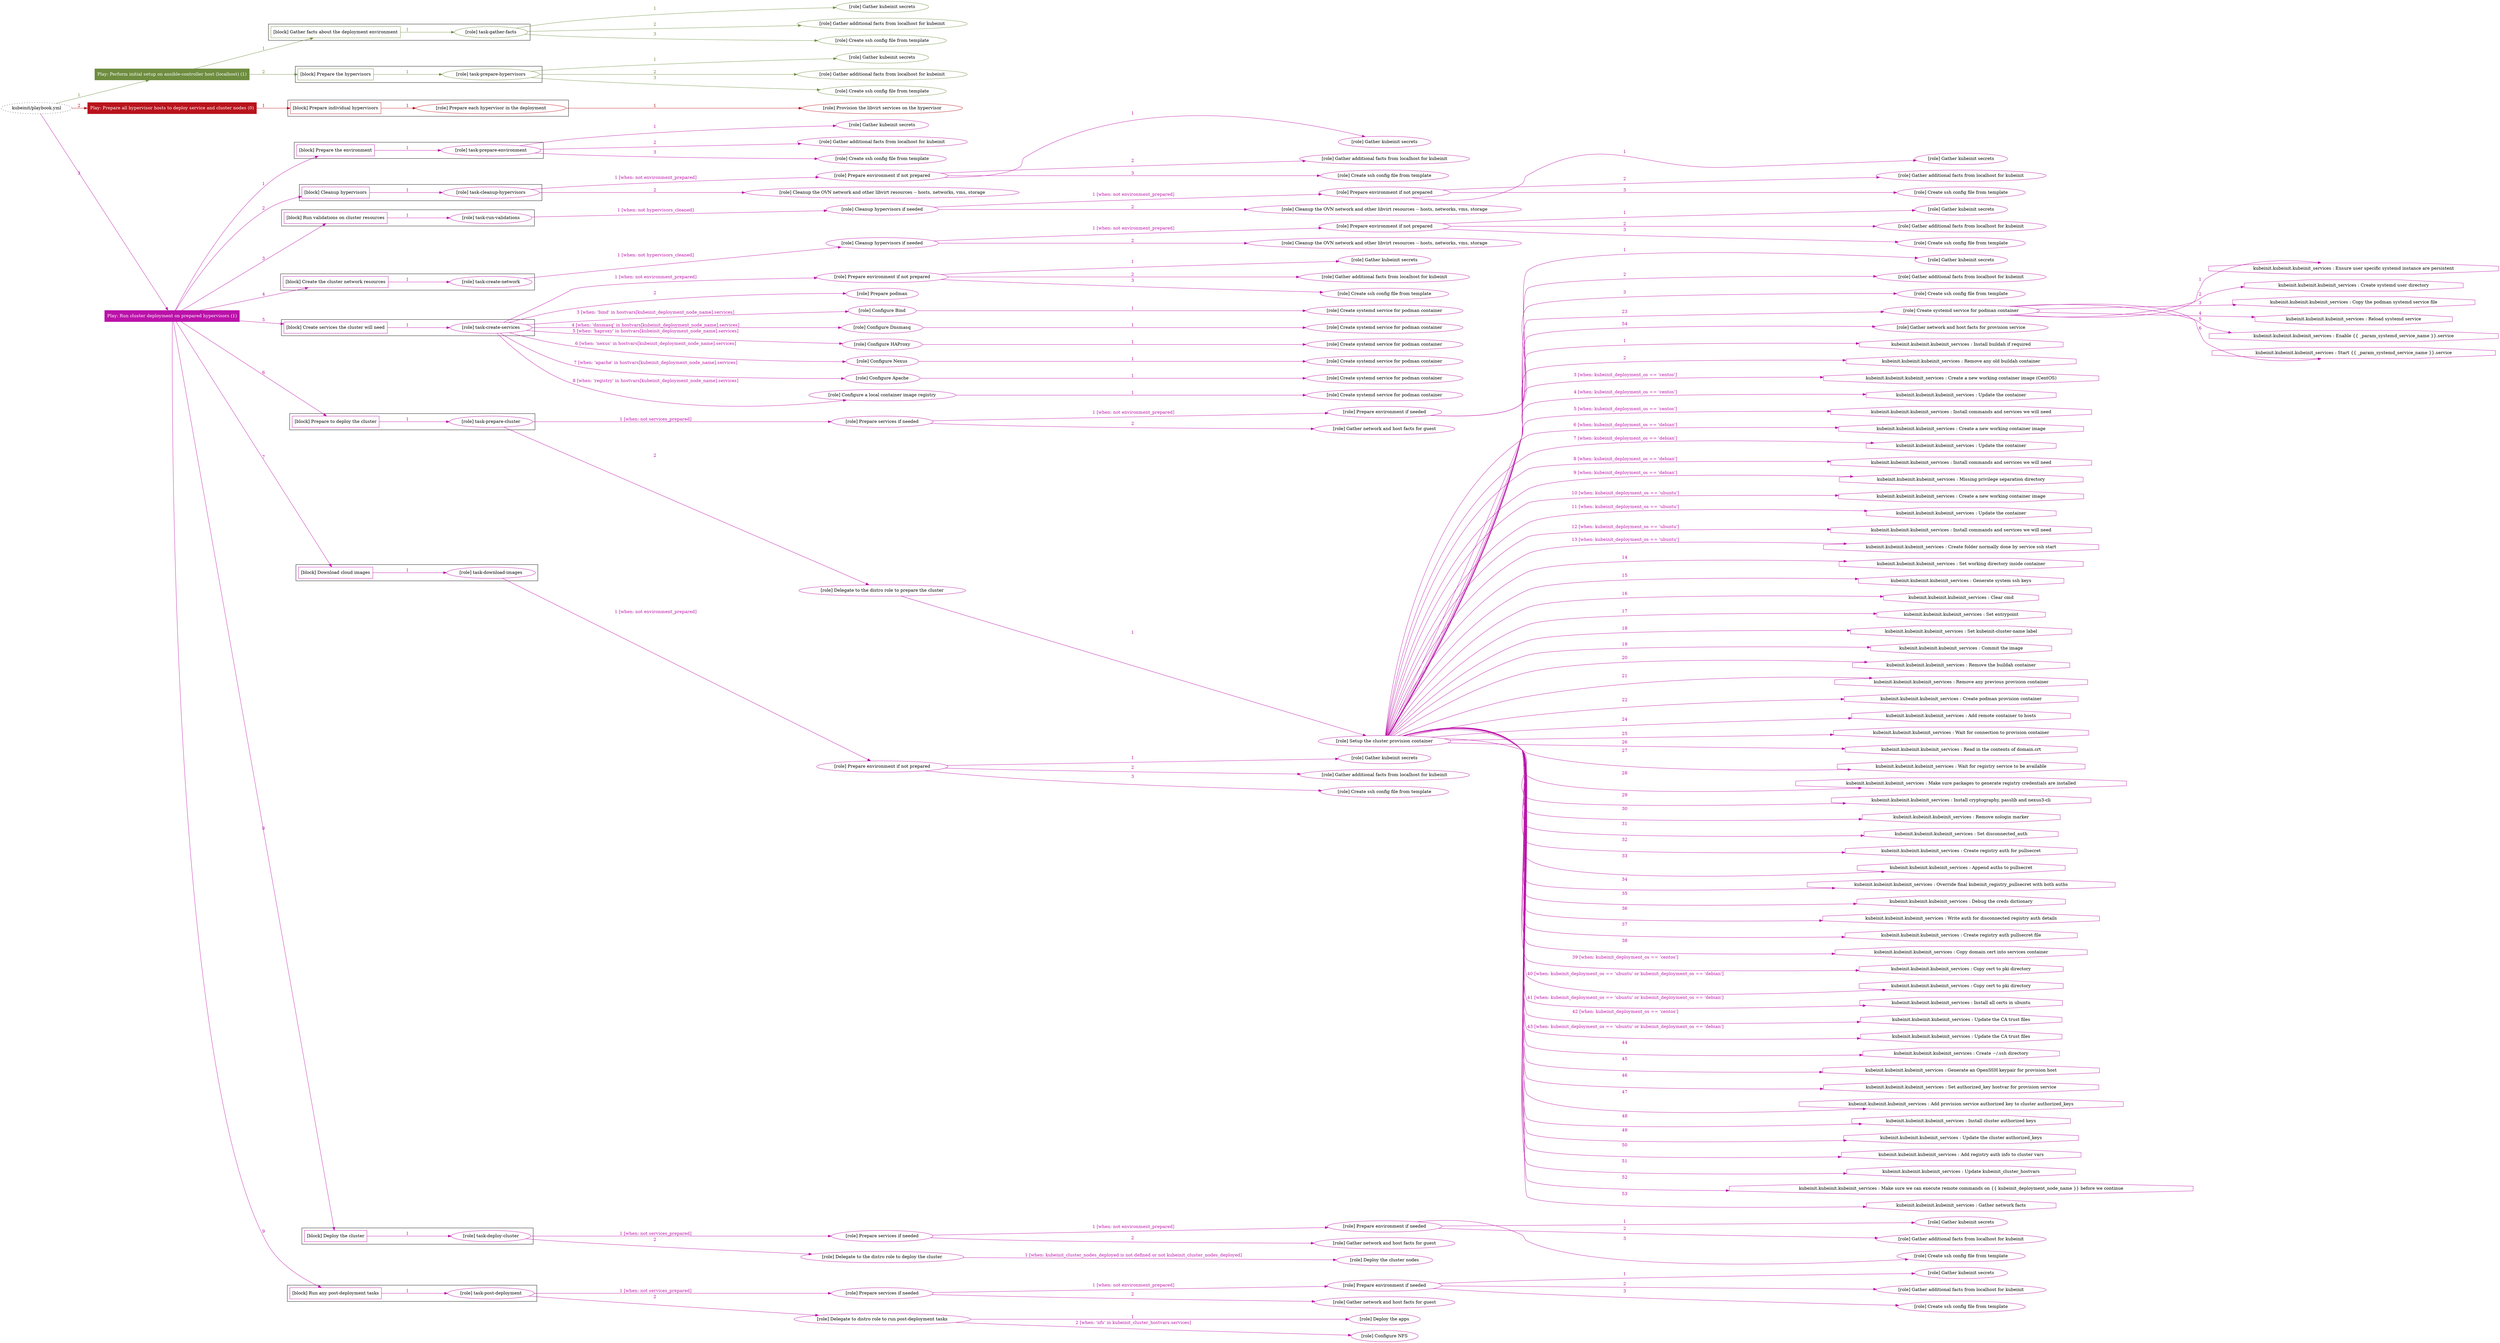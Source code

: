 digraph {
	graph [concentrate=true ordering=in rankdir=LR ratio=fill]
	edge [esep=5 sep=10]
	"kubeinit/playbook.yml" [URL="/home/runner/work/kubeinit/kubeinit/kubeinit/playbook.yml" id=playbook_4ba6d11f style=dotted]
	play_97aa67bd [label="Play: Perform initial setup on ansible-controller host (localhost) (1)" URL="/home/runner/work/kubeinit/kubeinit/kubeinit/playbook.yml" color="#6e8d3f" fontcolor="#ffffff" id=play_97aa67bd shape=box style=filled tooltip=localhost]
	"kubeinit/playbook.yml" -> play_97aa67bd [label="1 " color="#6e8d3f" fontcolor="#6e8d3f" id=edge_3d1e4554 labeltooltip="1 " tooltip="1 "]
	subgraph "Gather kubeinit secrets" {
		role_3ba9fb73 [label="[role] Gather kubeinit secrets" URL="/home/runner/.ansible/collections/ansible_collections/kubeinit/kubeinit/roles/kubeinit_prepare/tasks/gather_kubeinit_facts.yml" color="#6e8d3f" id=role_3ba9fb73 tooltip="Gather kubeinit secrets"]
	}
	subgraph "Gather additional facts from localhost for kubeinit" {
		role_469de1f7 [label="[role] Gather additional facts from localhost for kubeinit" URL="/home/runner/.ansible/collections/ansible_collections/kubeinit/kubeinit/roles/kubeinit_prepare/tasks/gather_kubeinit_facts.yml" color="#6e8d3f" id=role_469de1f7 tooltip="Gather additional facts from localhost for kubeinit"]
	}
	subgraph "Create ssh config file from template" {
		role_68e513e2 [label="[role] Create ssh config file from template" URL="/home/runner/.ansible/collections/ansible_collections/kubeinit/kubeinit/roles/kubeinit_prepare/tasks/gather_kubeinit_facts.yml" color="#6e8d3f" id=role_68e513e2 tooltip="Create ssh config file from template"]
	}
	subgraph "task-gather-facts" {
		role_e0838dea [label="[role] task-gather-facts" URL="/home/runner/work/kubeinit/kubeinit/kubeinit/playbook.yml" color="#6e8d3f" id=role_e0838dea tooltip="task-gather-facts"]
		role_e0838dea -> role_3ba9fb73 [label="1 " color="#6e8d3f" fontcolor="#6e8d3f" id=edge_6a189b1f labeltooltip="1 " tooltip="1 "]
		role_e0838dea -> role_469de1f7 [label="2 " color="#6e8d3f" fontcolor="#6e8d3f" id=edge_6c85f159 labeltooltip="2 " tooltip="2 "]
		role_e0838dea -> role_68e513e2 [label="3 " color="#6e8d3f" fontcolor="#6e8d3f" id=edge_2cbfb670 labeltooltip="3 " tooltip="3 "]
	}
	subgraph "Gather kubeinit secrets" {
		role_d2298b34 [label="[role] Gather kubeinit secrets" URL="/home/runner/.ansible/collections/ansible_collections/kubeinit/kubeinit/roles/kubeinit_prepare/tasks/gather_kubeinit_facts.yml" color="#6e8d3f" id=role_d2298b34 tooltip="Gather kubeinit secrets"]
	}
	subgraph "Gather additional facts from localhost for kubeinit" {
		role_e639c517 [label="[role] Gather additional facts from localhost for kubeinit" URL="/home/runner/.ansible/collections/ansible_collections/kubeinit/kubeinit/roles/kubeinit_prepare/tasks/gather_kubeinit_facts.yml" color="#6e8d3f" id=role_e639c517 tooltip="Gather additional facts from localhost for kubeinit"]
	}
	subgraph "Create ssh config file from template" {
		role_2c382797 [label="[role] Create ssh config file from template" URL="/home/runner/.ansible/collections/ansible_collections/kubeinit/kubeinit/roles/kubeinit_prepare/tasks/gather_kubeinit_facts.yml" color="#6e8d3f" id=role_2c382797 tooltip="Create ssh config file from template"]
	}
	subgraph "task-prepare-hypervisors" {
		role_f16c150f [label="[role] task-prepare-hypervisors" URL="/home/runner/work/kubeinit/kubeinit/kubeinit/playbook.yml" color="#6e8d3f" id=role_f16c150f tooltip="task-prepare-hypervisors"]
		role_f16c150f -> role_d2298b34 [label="1 " color="#6e8d3f" fontcolor="#6e8d3f" id=edge_0709e022 labeltooltip="1 " tooltip="1 "]
		role_f16c150f -> role_e639c517 [label="2 " color="#6e8d3f" fontcolor="#6e8d3f" id=edge_309e59a9 labeltooltip="2 " tooltip="2 "]
		role_f16c150f -> role_2c382797 [label="3 " color="#6e8d3f" fontcolor="#6e8d3f" id=edge_671754fb labeltooltip="3 " tooltip="3 "]
	}
	subgraph "Play: Perform initial setup on ansible-controller host (localhost) (1)" {
		play_97aa67bd -> block_75f51398 [label=1 color="#6e8d3f" fontcolor="#6e8d3f" id=edge_9beee44e labeltooltip=1 tooltip=1]
		subgraph cluster_block_75f51398 {
			block_75f51398 [label="[block] Gather facts about the deployment environment" URL="/home/runner/work/kubeinit/kubeinit/kubeinit/playbook.yml" color="#6e8d3f" id=block_75f51398 labeltooltip="Gather facts about the deployment environment" shape=box tooltip="Gather facts about the deployment environment"]
			block_75f51398 -> role_e0838dea [label="1 " color="#6e8d3f" fontcolor="#6e8d3f" id=edge_9fef24f6 labeltooltip="1 " tooltip="1 "]
		}
		play_97aa67bd -> block_fc9dafe1 [label=2 color="#6e8d3f" fontcolor="#6e8d3f" id=edge_8d62217c labeltooltip=2 tooltip=2]
		subgraph cluster_block_fc9dafe1 {
			block_fc9dafe1 [label="[block] Prepare the hypervisors" URL="/home/runner/work/kubeinit/kubeinit/kubeinit/playbook.yml" color="#6e8d3f" id=block_fc9dafe1 labeltooltip="Prepare the hypervisors" shape=box tooltip="Prepare the hypervisors"]
			block_fc9dafe1 -> role_f16c150f [label="1 " color="#6e8d3f" fontcolor="#6e8d3f" id=edge_8038f334 labeltooltip="1 " tooltip="1 "]
		}
	}
	play_1577a443 [label="Play: Prepare all hypervisor hosts to deploy service and cluster nodes (0)" URL="/home/runner/work/kubeinit/kubeinit/kubeinit/playbook.yml" color="#b9131c" fontcolor="#ffffff" id=play_1577a443 shape=box style=filled tooltip="Play: Prepare all hypervisor hosts to deploy service and cluster nodes (0)"]
	"kubeinit/playbook.yml" -> play_1577a443 [label="2 " color="#b9131c" fontcolor="#b9131c" id=edge_cd3e2e06 labeltooltip="2 " tooltip="2 "]
	subgraph "Provision the libvirt services on the hypervisor" {
		role_f2c6fb40 [label="[role] Provision the libvirt services on the hypervisor" URL="/home/runner/.ansible/collections/ansible_collections/kubeinit/kubeinit/roles/kubeinit_prepare/tasks/prepare_hypervisor.yml" color="#b9131c" id=role_f2c6fb40 tooltip="Provision the libvirt services on the hypervisor"]
	}
	subgraph "Prepare each hypervisor in the deployment" {
		role_845a9559 [label="[role] Prepare each hypervisor in the deployment" URL="/home/runner/work/kubeinit/kubeinit/kubeinit/playbook.yml" color="#b9131c" id=role_845a9559 tooltip="Prepare each hypervisor in the deployment"]
		role_845a9559 -> role_f2c6fb40 [label="1 " color="#b9131c" fontcolor="#b9131c" id=edge_4303afe1 labeltooltip="1 " tooltip="1 "]
	}
	subgraph "Play: Prepare all hypervisor hosts to deploy service and cluster nodes (0)" {
		play_1577a443 -> block_20fe5524 [label=1 color="#b9131c" fontcolor="#b9131c" id=edge_47754c26 labeltooltip=1 tooltip=1]
		subgraph cluster_block_20fe5524 {
			block_20fe5524 [label="[block] Prepare individual hypervisors" URL="/home/runner/work/kubeinit/kubeinit/kubeinit/playbook.yml" color="#b9131c" id=block_20fe5524 labeltooltip="Prepare individual hypervisors" shape=box tooltip="Prepare individual hypervisors"]
			block_20fe5524 -> role_845a9559 [label="1 " color="#b9131c" fontcolor="#b9131c" id=edge_07ffeff2 labeltooltip="1 " tooltip="1 "]
		}
	}
	play_36964a45 [label="Play: Run cluster deployment on prepared hypervisors (1)" URL="/home/runner/work/kubeinit/kubeinit/kubeinit/playbook.yml" color="#bb11a9" fontcolor="#ffffff" id=play_36964a45 shape=box style=filled tooltip=localhost]
	"kubeinit/playbook.yml" -> play_36964a45 [label="3 " color="#bb11a9" fontcolor="#bb11a9" id=edge_963baebd labeltooltip="3 " tooltip="3 "]
	subgraph "Gather kubeinit secrets" {
		role_c0ce4af1 [label="[role] Gather kubeinit secrets" URL="/home/runner/.ansible/collections/ansible_collections/kubeinit/kubeinit/roles/kubeinit_prepare/tasks/gather_kubeinit_facts.yml" color="#bb11a9" id=role_c0ce4af1 tooltip="Gather kubeinit secrets"]
	}
	subgraph "Gather additional facts from localhost for kubeinit" {
		role_e5bd9c1c [label="[role] Gather additional facts from localhost for kubeinit" URL="/home/runner/.ansible/collections/ansible_collections/kubeinit/kubeinit/roles/kubeinit_prepare/tasks/gather_kubeinit_facts.yml" color="#bb11a9" id=role_e5bd9c1c tooltip="Gather additional facts from localhost for kubeinit"]
	}
	subgraph "Create ssh config file from template" {
		role_c687d35d [label="[role] Create ssh config file from template" URL="/home/runner/.ansible/collections/ansible_collections/kubeinit/kubeinit/roles/kubeinit_prepare/tasks/gather_kubeinit_facts.yml" color="#bb11a9" id=role_c687d35d tooltip="Create ssh config file from template"]
	}
	subgraph "task-prepare-environment" {
		role_80b64e3b [label="[role] task-prepare-environment" URL="/home/runner/work/kubeinit/kubeinit/kubeinit/playbook.yml" color="#bb11a9" id=role_80b64e3b tooltip="task-prepare-environment"]
		role_80b64e3b -> role_c0ce4af1 [label="1 " color="#bb11a9" fontcolor="#bb11a9" id=edge_6b636ca1 labeltooltip="1 " tooltip="1 "]
		role_80b64e3b -> role_e5bd9c1c [label="2 " color="#bb11a9" fontcolor="#bb11a9" id=edge_36b80e77 labeltooltip="2 " tooltip="2 "]
		role_80b64e3b -> role_c687d35d [label="3 " color="#bb11a9" fontcolor="#bb11a9" id=edge_f180cef6 labeltooltip="3 " tooltip="3 "]
	}
	subgraph "Gather kubeinit secrets" {
		role_16934420 [label="[role] Gather kubeinit secrets" URL="/home/runner/.ansible/collections/ansible_collections/kubeinit/kubeinit/roles/kubeinit_prepare/tasks/gather_kubeinit_facts.yml" color="#bb11a9" id=role_16934420 tooltip="Gather kubeinit secrets"]
	}
	subgraph "Gather additional facts from localhost for kubeinit" {
		role_b73791c0 [label="[role] Gather additional facts from localhost for kubeinit" URL="/home/runner/.ansible/collections/ansible_collections/kubeinit/kubeinit/roles/kubeinit_prepare/tasks/gather_kubeinit_facts.yml" color="#bb11a9" id=role_b73791c0 tooltip="Gather additional facts from localhost for kubeinit"]
	}
	subgraph "Create ssh config file from template" {
		role_e6fc9cf8 [label="[role] Create ssh config file from template" URL="/home/runner/.ansible/collections/ansible_collections/kubeinit/kubeinit/roles/kubeinit_prepare/tasks/gather_kubeinit_facts.yml" color="#bb11a9" id=role_e6fc9cf8 tooltip="Create ssh config file from template"]
	}
	subgraph "Prepare environment if not prepared" {
		role_5990b009 [label="[role] Prepare environment if not prepared" URL="/home/runner/.ansible/collections/ansible_collections/kubeinit/kubeinit/roles/kubeinit_prepare/tasks/cleanup_hypervisors.yml" color="#bb11a9" id=role_5990b009 tooltip="Prepare environment if not prepared"]
		role_5990b009 -> role_16934420 [label="1 " color="#bb11a9" fontcolor="#bb11a9" id=edge_5eeb0536 labeltooltip="1 " tooltip="1 "]
		role_5990b009 -> role_b73791c0 [label="2 " color="#bb11a9" fontcolor="#bb11a9" id=edge_234d4465 labeltooltip="2 " tooltip="2 "]
		role_5990b009 -> role_e6fc9cf8 [label="3 " color="#bb11a9" fontcolor="#bb11a9" id=edge_3721d650 labeltooltip="3 " tooltip="3 "]
	}
	subgraph "Cleanup the OVN network and other libvirt resources -- hosts, networks, vms, storage" {
		role_d73f5c61 [label="[role] Cleanup the OVN network and other libvirt resources -- hosts, networks, vms, storage" URL="/home/runner/.ansible/collections/ansible_collections/kubeinit/kubeinit/roles/kubeinit_prepare/tasks/cleanup_hypervisors.yml" color="#bb11a9" id=role_d73f5c61 tooltip="Cleanup the OVN network and other libvirt resources -- hosts, networks, vms, storage"]
	}
	subgraph "task-cleanup-hypervisors" {
		role_737565e5 [label="[role] task-cleanup-hypervisors" URL="/home/runner/work/kubeinit/kubeinit/kubeinit/playbook.yml" color="#bb11a9" id=role_737565e5 tooltip="task-cleanup-hypervisors"]
		role_737565e5 -> role_5990b009 [label="1 [when: not environment_prepared]" color="#bb11a9" fontcolor="#bb11a9" id=edge_734b82d1 labeltooltip="1 [when: not environment_prepared]" tooltip="1 [when: not environment_prepared]"]
		role_737565e5 -> role_d73f5c61 [label="2 " color="#bb11a9" fontcolor="#bb11a9" id=edge_44703b19 labeltooltip="2 " tooltip="2 "]
	}
	subgraph "Gather kubeinit secrets" {
		role_7bb7f927 [label="[role] Gather kubeinit secrets" URL="/home/runner/.ansible/collections/ansible_collections/kubeinit/kubeinit/roles/kubeinit_prepare/tasks/gather_kubeinit_facts.yml" color="#bb11a9" id=role_7bb7f927 tooltip="Gather kubeinit secrets"]
	}
	subgraph "Gather additional facts from localhost for kubeinit" {
		role_26e4ed3d [label="[role] Gather additional facts from localhost for kubeinit" URL="/home/runner/.ansible/collections/ansible_collections/kubeinit/kubeinit/roles/kubeinit_prepare/tasks/gather_kubeinit_facts.yml" color="#bb11a9" id=role_26e4ed3d tooltip="Gather additional facts from localhost for kubeinit"]
	}
	subgraph "Create ssh config file from template" {
		role_550b3267 [label="[role] Create ssh config file from template" URL="/home/runner/.ansible/collections/ansible_collections/kubeinit/kubeinit/roles/kubeinit_prepare/tasks/gather_kubeinit_facts.yml" color="#bb11a9" id=role_550b3267 tooltip="Create ssh config file from template"]
	}
	subgraph "Prepare environment if not prepared" {
		role_e718dea6 [label="[role] Prepare environment if not prepared" URL="/home/runner/.ansible/collections/ansible_collections/kubeinit/kubeinit/roles/kubeinit_prepare/tasks/cleanup_hypervisors.yml" color="#bb11a9" id=role_e718dea6 tooltip="Prepare environment if not prepared"]
		role_e718dea6 -> role_7bb7f927 [label="1 " color="#bb11a9" fontcolor="#bb11a9" id=edge_62b6ffd6 labeltooltip="1 " tooltip="1 "]
		role_e718dea6 -> role_26e4ed3d [label="2 " color="#bb11a9" fontcolor="#bb11a9" id=edge_c99fc228 labeltooltip="2 " tooltip="2 "]
		role_e718dea6 -> role_550b3267 [label="3 " color="#bb11a9" fontcolor="#bb11a9" id=edge_b1b55c60 labeltooltip="3 " tooltip="3 "]
	}
	subgraph "Cleanup the OVN network and other libvirt resources -- hosts, networks, vms, storage" {
		role_575d2bd4 [label="[role] Cleanup the OVN network and other libvirt resources -- hosts, networks, vms, storage" URL="/home/runner/.ansible/collections/ansible_collections/kubeinit/kubeinit/roles/kubeinit_prepare/tasks/cleanup_hypervisors.yml" color="#bb11a9" id=role_575d2bd4 tooltip="Cleanup the OVN network and other libvirt resources -- hosts, networks, vms, storage"]
	}
	subgraph "Cleanup hypervisors if needed" {
		role_4ef96b68 [label="[role] Cleanup hypervisors if needed" URL="/home/runner/.ansible/collections/ansible_collections/kubeinit/kubeinit/roles/kubeinit_validations/tasks/main.yml" color="#bb11a9" id=role_4ef96b68 tooltip="Cleanup hypervisors if needed"]
		role_4ef96b68 -> role_e718dea6 [label="1 [when: not environment_prepared]" color="#bb11a9" fontcolor="#bb11a9" id=edge_04232cd3 labeltooltip="1 [when: not environment_prepared]" tooltip="1 [when: not environment_prepared]"]
		role_4ef96b68 -> role_575d2bd4 [label="2 " color="#bb11a9" fontcolor="#bb11a9" id=edge_eb54ac09 labeltooltip="2 " tooltip="2 "]
	}
	subgraph "task-run-validations" {
		role_5ae1a048 [label="[role] task-run-validations" URL="/home/runner/work/kubeinit/kubeinit/kubeinit/playbook.yml" color="#bb11a9" id=role_5ae1a048 tooltip="task-run-validations"]
		role_5ae1a048 -> role_4ef96b68 [label="1 [when: not hypervisors_cleaned]" color="#bb11a9" fontcolor="#bb11a9" id=edge_dadeeaf6 labeltooltip="1 [when: not hypervisors_cleaned]" tooltip="1 [when: not hypervisors_cleaned]"]
	}
	subgraph "Gather kubeinit secrets" {
		role_76a4217e [label="[role] Gather kubeinit secrets" URL="/home/runner/.ansible/collections/ansible_collections/kubeinit/kubeinit/roles/kubeinit_prepare/tasks/gather_kubeinit_facts.yml" color="#bb11a9" id=role_76a4217e tooltip="Gather kubeinit secrets"]
	}
	subgraph "Gather additional facts from localhost for kubeinit" {
		role_b304505a [label="[role] Gather additional facts from localhost for kubeinit" URL="/home/runner/.ansible/collections/ansible_collections/kubeinit/kubeinit/roles/kubeinit_prepare/tasks/gather_kubeinit_facts.yml" color="#bb11a9" id=role_b304505a tooltip="Gather additional facts from localhost for kubeinit"]
	}
	subgraph "Create ssh config file from template" {
		role_da8f59af [label="[role] Create ssh config file from template" URL="/home/runner/.ansible/collections/ansible_collections/kubeinit/kubeinit/roles/kubeinit_prepare/tasks/gather_kubeinit_facts.yml" color="#bb11a9" id=role_da8f59af tooltip="Create ssh config file from template"]
	}
	subgraph "Prepare environment if not prepared" {
		role_d1496116 [label="[role] Prepare environment if not prepared" URL="/home/runner/.ansible/collections/ansible_collections/kubeinit/kubeinit/roles/kubeinit_prepare/tasks/cleanup_hypervisors.yml" color="#bb11a9" id=role_d1496116 tooltip="Prepare environment if not prepared"]
		role_d1496116 -> role_76a4217e [label="1 " color="#bb11a9" fontcolor="#bb11a9" id=edge_ba434539 labeltooltip="1 " tooltip="1 "]
		role_d1496116 -> role_b304505a [label="2 " color="#bb11a9" fontcolor="#bb11a9" id=edge_4c139a06 labeltooltip="2 " tooltip="2 "]
		role_d1496116 -> role_da8f59af [label="3 " color="#bb11a9" fontcolor="#bb11a9" id=edge_394e75e9 labeltooltip="3 " tooltip="3 "]
	}
	subgraph "Cleanup the OVN network and other libvirt resources -- hosts, networks, vms, storage" {
		role_eb6a7a41 [label="[role] Cleanup the OVN network and other libvirt resources -- hosts, networks, vms, storage" URL="/home/runner/.ansible/collections/ansible_collections/kubeinit/kubeinit/roles/kubeinit_prepare/tasks/cleanup_hypervisors.yml" color="#bb11a9" id=role_eb6a7a41 tooltip="Cleanup the OVN network and other libvirt resources -- hosts, networks, vms, storage"]
	}
	subgraph "Cleanup hypervisors if needed" {
		role_66107901 [label="[role] Cleanup hypervisors if needed" URL="/home/runner/.ansible/collections/ansible_collections/kubeinit/kubeinit/roles/kubeinit_libvirt/tasks/create_network.yml" color="#bb11a9" id=role_66107901 tooltip="Cleanup hypervisors if needed"]
		role_66107901 -> role_d1496116 [label="1 [when: not environment_prepared]" color="#bb11a9" fontcolor="#bb11a9" id=edge_cb7e5b87 labeltooltip="1 [when: not environment_prepared]" tooltip="1 [when: not environment_prepared]"]
		role_66107901 -> role_eb6a7a41 [label="2 " color="#bb11a9" fontcolor="#bb11a9" id=edge_8ca240b9 labeltooltip="2 " tooltip="2 "]
	}
	subgraph "task-create-network" {
		role_5906a707 [label="[role] task-create-network" URL="/home/runner/work/kubeinit/kubeinit/kubeinit/playbook.yml" color="#bb11a9" id=role_5906a707 tooltip="task-create-network"]
		role_5906a707 -> role_66107901 [label="1 [when: not hypervisors_cleaned]" color="#bb11a9" fontcolor="#bb11a9" id=edge_43473b96 labeltooltip="1 [when: not hypervisors_cleaned]" tooltip="1 [when: not hypervisors_cleaned]"]
	}
	subgraph "Gather kubeinit secrets" {
		role_8ef2bcb2 [label="[role] Gather kubeinit secrets" URL="/home/runner/.ansible/collections/ansible_collections/kubeinit/kubeinit/roles/kubeinit_prepare/tasks/gather_kubeinit_facts.yml" color="#bb11a9" id=role_8ef2bcb2 tooltip="Gather kubeinit secrets"]
	}
	subgraph "Gather additional facts from localhost for kubeinit" {
		role_b932e621 [label="[role] Gather additional facts from localhost for kubeinit" URL="/home/runner/.ansible/collections/ansible_collections/kubeinit/kubeinit/roles/kubeinit_prepare/tasks/gather_kubeinit_facts.yml" color="#bb11a9" id=role_b932e621 tooltip="Gather additional facts from localhost for kubeinit"]
	}
	subgraph "Create ssh config file from template" {
		role_0dcc23f4 [label="[role] Create ssh config file from template" URL="/home/runner/.ansible/collections/ansible_collections/kubeinit/kubeinit/roles/kubeinit_prepare/tasks/gather_kubeinit_facts.yml" color="#bb11a9" id=role_0dcc23f4 tooltip="Create ssh config file from template"]
	}
	subgraph "Prepare environment if not prepared" {
		role_ceae47c0 [label="[role] Prepare environment if not prepared" URL="/home/runner/.ansible/collections/ansible_collections/kubeinit/kubeinit/roles/kubeinit_services/tasks/main.yml" color="#bb11a9" id=role_ceae47c0 tooltip="Prepare environment if not prepared"]
		role_ceae47c0 -> role_8ef2bcb2 [label="1 " color="#bb11a9" fontcolor="#bb11a9" id=edge_1b2d1288 labeltooltip="1 " tooltip="1 "]
		role_ceae47c0 -> role_b932e621 [label="2 " color="#bb11a9" fontcolor="#bb11a9" id=edge_03efe935 labeltooltip="2 " tooltip="2 "]
		role_ceae47c0 -> role_0dcc23f4 [label="3 " color="#bb11a9" fontcolor="#bb11a9" id=edge_5310ba5d labeltooltip="3 " tooltip="3 "]
	}
	subgraph "Prepare podman" {
		role_c0931fb0 [label="[role] Prepare podman" URL="/home/runner/.ansible/collections/ansible_collections/kubeinit/kubeinit/roles/kubeinit_services/tasks/00_create_service_pod.yml" color="#bb11a9" id=role_c0931fb0 tooltip="Prepare podman"]
	}
	subgraph "Create systemd service for podman container" {
		role_d02ed96b [label="[role] Create systemd service for podman container" URL="/home/runner/.ansible/collections/ansible_collections/kubeinit/kubeinit/roles/kubeinit_bind/tasks/main.yml" color="#bb11a9" id=role_d02ed96b tooltip="Create systemd service for podman container"]
	}
	subgraph "Configure Bind" {
		role_d4691960 [label="[role] Configure Bind" URL="/home/runner/.ansible/collections/ansible_collections/kubeinit/kubeinit/roles/kubeinit_services/tasks/start_services_containers.yml" color="#bb11a9" id=role_d4691960 tooltip="Configure Bind"]
		role_d4691960 -> role_d02ed96b [label="1 " color="#bb11a9" fontcolor="#bb11a9" id=edge_8684783e labeltooltip="1 " tooltip="1 "]
	}
	subgraph "Create systemd service for podman container" {
		role_3e522ac7 [label="[role] Create systemd service for podman container" URL="/home/runner/.ansible/collections/ansible_collections/kubeinit/kubeinit/roles/kubeinit_dnsmasq/tasks/main.yml" color="#bb11a9" id=role_3e522ac7 tooltip="Create systemd service for podman container"]
	}
	subgraph "Configure Dnsmasq" {
		role_9cafd29a [label="[role] Configure Dnsmasq" URL="/home/runner/.ansible/collections/ansible_collections/kubeinit/kubeinit/roles/kubeinit_services/tasks/start_services_containers.yml" color="#bb11a9" id=role_9cafd29a tooltip="Configure Dnsmasq"]
		role_9cafd29a -> role_3e522ac7 [label="1 " color="#bb11a9" fontcolor="#bb11a9" id=edge_b4d1f0ec labeltooltip="1 " tooltip="1 "]
	}
	subgraph "Create systemd service for podman container" {
		role_b8fdcaab [label="[role] Create systemd service for podman container" URL="/home/runner/.ansible/collections/ansible_collections/kubeinit/kubeinit/roles/kubeinit_haproxy/tasks/main.yml" color="#bb11a9" id=role_b8fdcaab tooltip="Create systemd service for podman container"]
	}
	subgraph "Configure HAProxy" {
		role_9afff7ca [label="[role] Configure HAProxy" URL="/home/runner/.ansible/collections/ansible_collections/kubeinit/kubeinit/roles/kubeinit_services/tasks/start_services_containers.yml" color="#bb11a9" id=role_9afff7ca tooltip="Configure HAProxy"]
		role_9afff7ca -> role_b8fdcaab [label="1 " color="#bb11a9" fontcolor="#bb11a9" id=edge_4042e420 labeltooltip="1 " tooltip="1 "]
	}
	subgraph "Create systemd service for podman container" {
		role_b9724c46 [label="[role] Create systemd service for podman container" URL="/home/runner/.ansible/collections/ansible_collections/kubeinit/kubeinit/roles/kubeinit_nexus/tasks/main.yml" color="#bb11a9" id=role_b9724c46 tooltip="Create systemd service for podman container"]
	}
	subgraph "Configure Nexus" {
		role_993843cf [label="[role] Configure Nexus" URL="/home/runner/.ansible/collections/ansible_collections/kubeinit/kubeinit/roles/kubeinit_services/tasks/start_services_containers.yml" color="#bb11a9" id=role_993843cf tooltip="Configure Nexus"]
		role_993843cf -> role_b9724c46 [label="1 " color="#bb11a9" fontcolor="#bb11a9" id=edge_3d403356 labeltooltip="1 " tooltip="1 "]
	}
	subgraph "Create systemd service for podman container" {
		role_1a1bd1e8 [label="[role] Create systemd service for podman container" URL="/home/runner/.ansible/collections/ansible_collections/kubeinit/kubeinit/roles/kubeinit_apache/tasks/main.yml" color="#bb11a9" id=role_1a1bd1e8 tooltip="Create systemd service for podman container"]
	}
	subgraph "Configure Apache" {
		role_9d541eb3 [label="[role] Configure Apache" URL="/home/runner/.ansible/collections/ansible_collections/kubeinit/kubeinit/roles/kubeinit_services/tasks/start_services_containers.yml" color="#bb11a9" id=role_9d541eb3 tooltip="Configure Apache"]
		role_9d541eb3 -> role_1a1bd1e8 [label="1 " color="#bb11a9" fontcolor="#bb11a9" id=edge_07e398df labeltooltip="1 " tooltip="1 "]
	}
	subgraph "Create systemd service for podman container" {
		role_817ca935 [label="[role] Create systemd service for podman container" URL="/home/runner/.ansible/collections/ansible_collections/kubeinit/kubeinit/roles/kubeinit_registry/tasks/main.yml" color="#bb11a9" id=role_817ca935 tooltip="Create systemd service for podman container"]
	}
	subgraph "Configure a local container image registry" {
		role_634a88b5 [label="[role] Configure a local container image registry" URL="/home/runner/.ansible/collections/ansible_collections/kubeinit/kubeinit/roles/kubeinit_services/tasks/start_services_containers.yml" color="#bb11a9" id=role_634a88b5 tooltip="Configure a local container image registry"]
		role_634a88b5 -> role_817ca935 [label="1 " color="#bb11a9" fontcolor="#bb11a9" id=edge_2b751460 labeltooltip="1 " tooltip="1 "]
	}
	subgraph "task-create-services" {
		role_89d20573 [label="[role] task-create-services" URL="/home/runner/work/kubeinit/kubeinit/kubeinit/playbook.yml" color="#bb11a9" id=role_89d20573 tooltip="task-create-services"]
		role_89d20573 -> role_ceae47c0 [label="1 [when: not environment_prepared]" color="#bb11a9" fontcolor="#bb11a9" id=edge_97453f8e labeltooltip="1 [when: not environment_prepared]" tooltip="1 [when: not environment_prepared]"]
		role_89d20573 -> role_c0931fb0 [label="2 " color="#bb11a9" fontcolor="#bb11a9" id=edge_cc2ff91c labeltooltip="2 " tooltip="2 "]
		role_89d20573 -> role_d4691960 [label="3 [when: 'bind' in hostvars[kubeinit_deployment_node_name].services]" color="#bb11a9" fontcolor="#bb11a9" id=edge_a3c44e7d labeltooltip="3 [when: 'bind' in hostvars[kubeinit_deployment_node_name].services]" tooltip="3 [when: 'bind' in hostvars[kubeinit_deployment_node_name].services]"]
		role_89d20573 -> role_9cafd29a [label="4 [when: 'dnsmasq' in hostvars[kubeinit_deployment_node_name].services]" color="#bb11a9" fontcolor="#bb11a9" id=edge_48952356 labeltooltip="4 [when: 'dnsmasq' in hostvars[kubeinit_deployment_node_name].services]" tooltip="4 [when: 'dnsmasq' in hostvars[kubeinit_deployment_node_name].services]"]
		role_89d20573 -> role_9afff7ca [label="5 [when: 'haproxy' in hostvars[kubeinit_deployment_node_name].services]" color="#bb11a9" fontcolor="#bb11a9" id=edge_1d789ba0 labeltooltip="5 [when: 'haproxy' in hostvars[kubeinit_deployment_node_name].services]" tooltip="5 [when: 'haproxy' in hostvars[kubeinit_deployment_node_name].services]"]
		role_89d20573 -> role_993843cf [label="6 [when: 'nexus' in hostvars[kubeinit_deployment_node_name].services]" color="#bb11a9" fontcolor="#bb11a9" id=edge_0d126241 labeltooltip="6 [when: 'nexus' in hostvars[kubeinit_deployment_node_name].services]" tooltip="6 [when: 'nexus' in hostvars[kubeinit_deployment_node_name].services]"]
		role_89d20573 -> role_9d541eb3 [label="7 [when: 'apache' in hostvars[kubeinit_deployment_node_name].services]" color="#bb11a9" fontcolor="#bb11a9" id=edge_d78a40e7 labeltooltip="7 [when: 'apache' in hostvars[kubeinit_deployment_node_name].services]" tooltip="7 [when: 'apache' in hostvars[kubeinit_deployment_node_name].services]"]
		role_89d20573 -> role_634a88b5 [label="8 [when: 'registry' in hostvars[kubeinit_deployment_node_name].services]" color="#bb11a9" fontcolor="#bb11a9" id=edge_0c64a87d labeltooltip="8 [when: 'registry' in hostvars[kubeinit_deployment_node_name].services]" tooltip="8 [when: 'registry' in hostvars[kubeinit_deployment_node_name].services]"]
	}
	subgraph "Gather kubeinit secrets" {
		role_5c6a66a8 [label="[role] Gather kubeinit secrets" URL="/home/runner/.ansible/collections/ansible_collections/kubeinit/kubeinit/roles/kubeinit_prepare/tasks/gather_kubeinit_facts.yml" color="#bb11a9" id=role_5c6a66a8 tooltip="Gather kubeinit secrets"]
	}
	subgraph "Gather additional facts from localhost for kubeinit" {
		role_d76df73d [label="[role] Gather additional facts from localhost for kubeinit" URL="/home/runner/.ansible/collections/ansible_collections/kubeinit/kubeinit/roles/kubeinit_prepare/tasks/gather_kubeinit_facts.yml" color="#bb11a9" id=role_d76df73d tooltip="Gather additional facts from localhost for kubeinit"]
	}
	subgraph "Create ssh config file from template" {
		role_848a61be [label="[role] Create ssh config file from template" URL="/home/runner/.ansible/collections/ansible_collections/kubeinit/kubeinit/roles/kubeinit_prepare/tasks/gather_kubeinit_facts.yml" color="#bb11a9" id=role_848a61be tooltip="Create ssh config file from template"]
	}
	subgraph "Prepare environment if needed" {
		role_cb4c355d [label="[role] Prepare environment if needed" URL="/home/runner/.ansible/collections/ansible_collections/kubeinit/kubeinit/roles/kubeinit_services/tasks/prepare_services.yml" color="#bb11a9" id=role_cb4c355d tooltip="Prepare environment if needed"]
		role_cb4c355d -> role_5c6a66a8 [label="1 " color="#bb11a9" fontcolor="#bb11a9" id=edge_f2423af4 labeltooltip="1 " tooltip="1 "]
		role_cb4c355d -> role_d76df73d [label="2 " color="#bb11a9" fontcolor="#bb11a9" id=edge_25a5a43d labeltooltip="2 " tooltip="2 "]
		role_cb4c355d -> role_848a61be [label="3 " color="#bb11a9" fontcolor="#bb11a9" id=edge_ba6f2467 labeltooltip="3 " tooltip="3 "]
	}
	subgraph "Gather network and host facts for guest" {
		role_54b569f3 [label="[role] Gather network and host facts for guest" URL="/home/runner/.ansible/collections/ansible_collections/kubeinit/kubeinit/roles/kubeinit_services/tasks/prepare_services.yml" color="#bb11a9" id=role_54b569f3 tooltip="Gather network and host facts for guest"]
	}
	subgraph "Prepare services if needed" {
		role_6c06aee9 [label="[role] Prepare services if needed" URL="/home/runner/.ansible/collections/ansible_collections/kubeinit/kubeinit/roles/kubeinit_prepare/tasks/prepare_cluster.yml" color="#bb11a9" id=role_6c06aee9 tooltip="Prepare services if needed"]
		role_6c06aee9 -> role_cb4c355d [label="1 [when: not environment_prepared]" color="#bb11a9" fontcolor="#bb11a9" id=edge_af8cc823 labeltooltip="1 [when: not environment_prepared]" tooltip="1 [when: not environment_prepared]"]
		role_6c06aee9 -> role_54b569f3 [label="2 " color="#bb11a9" fontcolor="#bb11a9" id=edge_a307fd01 labeltooltip="2 " tooltip="2 "]
	}
	subgraph "Create systemd service for podman container" {
		role_dfcf1575 [label="[role] Create systemd service for podman container" URL="/home/runner/.ansible/collections/ansible_collections/kubeinit/kubeinit/roles/kubeinit_services/tasks/create_provision_container.yml" color="#bb11a9" id=role_dfcf1575 tooltip="Create systemd service for podman container"]
		task_81190f8b [label="kubeinit.kubeinit.kubeinit_services : Ensure user specific systemd instance are persistent" URL="/home/runner/.ansible/collections/ansible_collections/kubeinit/kubeinit/roles/kubeinit_services/tasks/create_managed_service.yml" color="#bb11a9" id=task_81190f8b shape=octagon tooltip="kubeinit.kubeinit.kubeinit_services : Ensure user specific systemd instance are persistent"]
		role_dfcf1575 -> task_81190f8b [label="1 " color="#bb11a9" fontcolor="#bb11a9" id=edge_52f52620 labeltooltip="1 " tooltip="1 "]
		task_200e597c [label="kubeinit.kubeinit.kubeinit_services : Create systemd user directory" URL="/home/runner/.ansible/collections/ansible_collections/kubeinit/kubeinit/roles/kubeinit_services/tasks/create_managed_service.yml" color="#bb11a9" id=task_200e597c shape=octagon tooltip="kubeinit.kubeinit.kubeinit_services : Create systemd user directory"]
		role_dfcf1575 -> task_200e597c [label="2 " color="#bb11a9" fontcolor="#bb11a9" id=edge_b8101d60 labeltooltip="2 " tooltip="2 "]
		task_655d2b40 [label="kubeinit.kubeinit.kubeinit_services : Copy the podman systemd service file" URL="/home/runner/.ansible/collections/ansible_collections/kubeinit/kubeinit/roles/kubeinit_services/tasks/create_managed_service.yml" color="#bb11a9" id=task_655d2b40 shape=octagon tooltip="kubeinit.kubeinit.kubeinit_services : Copy the podman systemd service file"]
		role_dfcf1575 -> task_655d2b40 [label="3 " color="#bb11a9" fontcolor="#bb11a9" id=edge_c0ecd1b8 labeltooltip="3 " tooltip="3 "]
		task_6e0bb5b3 [label="kubeinit.kubeinit.kubeinit_services : Reload systemd service" URL="/home/runner/.ansible/collections/ansible_collections/kubeinit/kubeinit/roles/kubeinit_services/tasks/create_managed_service.yml" color="#bb11a9" id=task_6e0bb5b3 shape=octagon tooltip="kubeinit.kubeinit.kubeinit_services : Reload systemd service"]
		role_dfcf1575 -> task_6e0bb5b3 [label="4 " color="#bb11a9" fontcolor="#bb11a9" id=edge_d8c559d5 labeltooltip="4 " tooltip="4 "]
		task_36562e9d [label="kubeinit.kubeinit.kubeinit_services : Enable {{ _param_systemd_service_name }}.service" URL="/home/runner/.ansible/collections/ansible_collections/kubeinit/kubeinit/roles/kubeinit_services/tasks/create_managed_service.yml" color="#bb11a9" id=task_36562e9d shape=octagon tooltip="kubeinit.kubeinit.kubeinit_services : Enable {{ _param_systemd_service_name }}.service"]
		role_dfcf1575 -> task_36562e9d [label="5 " color="#bb11a9" fontcolor="#bb11a9" id=edge_5d7f2498 labeltooltip="5 " tooltip="5 "]
		task_2c75cfbc [label="kubeinit.kubeinit.kubeinit_services : Start {{ _param_systemd_service_name }}.service" URL="/home/runner/.ansible/collections/ansible_collections/kubeinit/kubeinit/roles/kubeinit_services/tasks/create_managed_service.yml" color="#bb11a9" id=task_2c75cfbc shape=octagon tooltip="kubeinit.kubeinit.kubeinit_services : Start {{ _param_systemd_service_name }}.service"]
		role_dfcf1575 -> task_2c75cfbc [label="6 " color="#bb11a9" fontcolor="#bb11a9" id=edge_c6af6869 labeltooltip="6 " tooltip="6 "]
	}
	subgraph "Gather network and host facts for provision service" {
		role_02706dd5 [label="[role] Gather network and host facts for provision service" URL="/home/runner/.ansible/collections/ansible_collections/kubeinit/kubeinit/roles/kubeinit_services/tasks/create_provision_container.yml" color="#bb11a9" id=role_02706dd5 tooltip="Gather network and host facts for provision service"]
	}
	subgraph "Setup the cluster provision container" {
		role_13b23f63 [label="[role] Setup the cluster provision container" URL="/home/runner/.ansible/collections/ansible_collections/kubeinit/kubeinit/roles/kubeinit_cdk/tasks/prepare_cluster.yml" color="#bb11a9" id=role_13b23f63 tooltip="Setup the cluster provision container"]
		task_627aa156 [label="kubeinit.kubeinit.kubeinit_services : Install buildah if required" URL="/home/runner/.ansible/collections/ansible_collections/kubeinit/kubeinit/roles/kubeinit_services/tasks/create_provision_container.yml" color="#bb11a9" id=task_627aa156 shape=octagon tooltip="kubeinit.kubeinit.kubeinit_services : Install buildah if required"]
		role_13b23f63 -> task_627aa156 [label="1 " color="#bb11a9" fontcolor="#bb11a9" id=edge_331d567a labeltooltip="1 " tooltip="1 "]
		task_a95e556f [label="kubeinit.kubeinit.kubeinit_services : Remove any old buildah container" URL="/home/runner/.ansible/collections/ansible_collections/kubeinit/kubeinit/roles/kubeinit_services/tasks/create_provision_container.yml" color="#bb11a9" id=task_a95e556f shape=octagon tooltip="kubeinit.kubeinit.kubeinit_services : Remove any old buildah container"]
		role_13b23f63 -> task_a95e556f [label="2 " color="#bb11a9" fontcolor="#bb11a9" id=edge_e4ef1442 labeltooltip="2 " tooltip="2 "]
		task_358552aa [label="kubeinit.kubeinit.kubeinit_services : Create a new working container image (CentOS)" URL="/home/runner/.ansible/collections/ansible_collections/kubeinit/kubeinit/roles/kubeinit_services/tasks/create_provision_container.yml" color="#bb11a9" id=task_358552aa shape=octagon tooltip="kubeinit.kubeinit.kubeinit_services : Create a new working container image (CentOS)"]
		role_13b23f63 -> task_358552aa [label="3 [when: kubeinit_deployment_os == 'centos']" color="#bb11a9" fontcolor="#bb11a9" id=edge_0f7ed01e labeltooltip="3 [when: kubeinit_deployment_os == 'centos']" tooltip="3 [when: kubeinit_deployment_os == 'centos']"]
		task_9f6e4f11 [label="kubeinit.kubeinit.kubeinit_services : Update the container" URL="/home/runner/.ansible/collections/ansible_collections/kubeinit/kubeinit/roles/kubeinit_services/tasks/create_provision_container.yml" color="#bb11a9" id=task_9f6e4f11 shape=octagon tooltip="kubeinit.kubeinit.kubeinit_services : Update the container"]
		role_13b23f63 -> task_9f6e4f11 [label="4 [when: kubeinit_deployment_os == 'centos']" color="#bb11a9" fontcolor="#bb11a9" id=edge_55d0e417 labeltooltip="4 [when: kubeinit_deployment_os == 'centos']" tooltip="4 [when: kubeinit_deployment_os == 'centos']"]
		task_bdaeb1c5 [label="kubeinit.kubeinit.kubeinit_services : Install commands and services we will need" URL="/home/runner/.ansible/collections/ansible_collections/kubeinit/kubeinit/roles/kubeinit_services/tasks/create_provision_container.yml" color="#bb11a9" id=task_bdaeb1c5 shape=octagon tooltip="kubeinit.kubeinit.kubeinit_services : Install commands and services we will need"]
		role_13b23f63 -> task_bdaeb1c5 [label="5 [when: kubeinit_deployment_os == 'centos']" color="#bb11a9" fontcolor="#bb11a9" id=edge_f6291029 labeltooltip="5 [when: kubeinit_deployment_os == 'centos']" tooltip="5 [when: kubeinit_deployment_os == 'centos']"]
		task_e337ae80 [label="kubeinit.kubeinit.kubeinit_services : Create a new working container image" URL="/home/runner/.ansible/collections/ansible_collections/kubeinit/kubeinit/roles/kubeinit_services/tasks/create_provision_container.yml" color="#bb11a9" id=task_e337ae80 shape=octagon tooltip="kubeinit.kubeinit.kubeinit_services : Create a new working container image"]
		role_13b23f63 -> task_e337ae80 [label="6 [when: kubeinit_deployment_os == 'debian']" color="#bb11a9" fontcolor="#bb11a9" id=edge_4332d424 labeltooltip="6 [when: kubeinit_deployment_os == 'debian']" tooltip="6 [when: kubeinit_deployment_os == 'debian']"]
		task_8a985ac4 [label="kubeinit.kubeinit.kubeinit_services : Update the container" URL="/home/runner/.ansible/collections/ansible_collections/kubeinit/kubeinit/roles/kubeinit_services/tasks/create_provision_container.yml" color="#bb11a9" id=task_8a985ac4 shape=octagon tooltip="kubeinit.kubeinit.kubeinit_services : Update the container"]
		role_13b23f63 -> task_8a985ac4 [label="7 [when: kubeinit_deployment_os == 'debian']" color="#bb11a9" fontcolor="#bb11a9" id=edge_9ceabbbd labeltooltip="7 [when: kubeinit_deployment_os == 'debian']" tooltip="7 [when: kubeinit_deployment_os == 'debian']"]
		task_ac936634 [label="kubeinit.kubeinit.kubeinit_services : Install commands and services we will need" URL="/home/runner/.ansible/collections/ansible_collections/kubeinit/kubeinit/roles/kubeinit_services/tasks/create_provision_container.yml" color="#bb11a9" id=task_ac936634 shape=octagon tooltip="kubeinit.kubeinit.kubeinit_services : Install commands and services we will need"]
		role_13b23f63 -> task_ac936634 [label="8 [when: kubeinit_deployment_os == 'debian']" color="#bb11a9" fontcolor="#bb11a9" id=edge_d32aa729 labeltooltip="8 [when: kubeinit_deployment_os == 'debian']" tooltip="8 [when: kubeinit_deployment_os == 'debian']"]
		task_cafe81b4 [label="kubeinit.kubeinit.kubeinit_services : Missing privilege separation directory" URL="/home/runner/.ansible/collections/ansible_collections/kubeinit/kubeinit/roles/kubeinit_services/tasks/create_provision_container.yml" color="#bb11a9" id=task_cafe81b4 shape=octagon tooltip="kubeinit.kubeinit.kubeinit_services : Missing privilege separation directory"]
		role_13b23f63 -> task_cafe81b4 [label="9 [when: kubeinit_deployment_os == 'debian']" color="#bb11a9" fontcolor="#bb11a9" id=edge_1bb38827 labeltooltip="9 [when: kubeinit_deployment_os == 'debian']" tooltip="9 [when: kubeinit_deployment_os == 'debian']"]
		task_d1b39a20 [label="kubeinit.kubeinit.kubeinit_services : Create a new working container image" URL="/home/runner/.ansible/collections/ansible_collections/kubeinit/kubeinit/roles/kubeinit_services/tasks/create_provision_container.yml" color="#bb11a9" id=task_d1b39a20 shape=octagon tooltip="kubeinit.kubeinit.kubeinit_services : Create a new working container image"]
		role_13b23f63 -> task_d1b39a20 [label="10 [when: kubeinit_deployment_os == 'ubuntu']" color="#bb11a9" fontcolor="#bb11a9" id=edge_d8804730 labeltooltip="10 [when: kubeinit_deployment_os == 'ubuntu']" tooltip="10 [when: kubeinit_deployment_os == 'ubuntu']"]
		task_51e867c8 [label="kubeinit.kubeinit.kubeinit_services : Update the container" URL="/home/runner/.ansible/collections/ansible_collections/kubeinit/kubeinit/roles/kubeinit_services/tasks/create_provision_container.yml" color="#bb11a9" id=task_51e867c8 shape=octagon tooltip="kubeinit.kubeinit.kubeinit_services : Update the container"]
		role_13b23f63 -> task_51e867c8 [label="11 [when: kubeinit_deployment_os == 'ubuntu']" color="#bb11a9" fontcolor="#bb11a9" id=edge_01246e0e labeltooltip="11 [when: kubeinit_deployment_os == 'ubuntu']" tooltip="11 [when: kubeinit_deployment_os == 'ubuntu']"]
		task_b4dca002 [label="kubeinit.kubeinit.kubeinit_services : Install commands and services we will need" URL="/home/runner/.ansible/collections/ansible_collections/kubeinit/kubeinit/roles/kubeinit_services/tasks/create_provision_container.yml" color="#bb11a9" id=task_b4dca002 shape=octagon tooltip="kubeinit.kubeinit.kubeinit_services : Install commands and services we will need"]
		role_13b23f63 -> task_b4dca002 [label="12 [when: kubeinit_deployment_os == 'ubuntu']" color="#bb11a9" fontcolor="#bb11a9" id=edge_b7c947e9 labeltooltip="12 [when: kubeinit_deployment_os == 'ubuntu']" tooltip="12 [when: kubeinit_deployment_os == 'ubuntu']"]
		task_95898ac2 [label="kubeinit.kubeinit.kubeinit_services : Create folder normally done by service ssh start" URL="/home/runner/.ansible/collections/ansible_collections/kubeinit/kubeinit/roles/kubeinit_services/tasks/create_provision_container.yml" color="#bb11a9" id=task_95898ac2 shape=octagon tooltip="kubeinit.kubeinit.kubeinit_services : Create folder normally done by service ssh start"]
		role_13b23f63 -> task_95898ac2 [label="13 [when: kubeinit_deployment_os == 'ubuntu']" color="#bb11a9" fontcolor="#bb11a9" id=edge_d50306f5 labeltooltip="13 [when: kubeinit_deployment_os == 'ubuntu']" tooltip="13 [when: kubeinit_deployment_os == 'ubuntu']"]
		task_80544ec3 [label="kubeinit.kubeinit.kubeinit_services : Set working directory inside container" URL="/home/runner/.ansible/collections/ansible_collections/kubeinit/kubeinit/roles/kubeinit_services/tasks/create_provision_container.yml" color="#bb11a9" id=task_80544ec3 shape=octagon tooltip="kubeinit.kubeinit.kubeinit_services : Set working directory inside container"]
		role_13b23f63 -> task_80544ec3 [label="14 " color="#bb11a9" fontcolor="#bb11a9" id=edge_4ff6603d labeltooltip="14 " tooltip="14 "]
		task_cfe3f6ec [label="kubeinit.kubeinit.kubeinit_services : Generate system ssh keys" URL="/home/runner/.ansible/collections/ansible_collections/kubeinit/kubeinit/roles/kubeinit_services/tasks/create_provision_container.yml" color="#bb11a9" id=task_cfe3f6ec shape=octagon tooltip="kubeinit.kubeinit.kubeinit_services : Generate system ssh keys"]
		role_13b23f63 -> task_cfe3f6ec [label="15 " color="#bb11a9" fontcolor="#bb11a9" id=edge_aa37610f labeltooltip="15 " tooltip="15 "]
		task_18f97d0a [label="kubeinit.kubeinit.kubeinit_services : Clear cmd" URL="/home/runner/.ansible/collections/ansible_collections/kubeinit/kubeinit/roles/kubeinit_services/tasks/create_provision_container.yml" color="#bb11a9" id=task_18f97d0a shape=octagon tooltip="kubeinit.kubeinit.kubeinit_services : Clear cmd"]
		role_13b23f63 -> task_18f97d0a [label="16 " color="#bb11a9" fontcolor="#bb11a9" id=edge_c26ad453 labeltooltip="16 " tooltip="16 "]
		task_5cd1c201 [label="kubeinit.kubeinit.kubeinit_services : Set entrypoint" URL="/home/runner/.ansible/collections/ansible_collections/kubeinit/kubeinit/roles/kubeinit_services/tasks/create_provision_container.yml" color="#bb11a9" id=task_5cd1c201 shape=octagon tooltip="kubeinit.kubeinit.kubeinit_services : Set entrypoint"]
		role_13b23f63 -> task_5cd1c201 [label="17 " color="#bb11a9" fontcolor="#bb11a9" id=edge_8e53de5d labeltooltip="17 " tooltip="17 "]
		task_932b0607 [label="kubeinit.kubeinit.kubeinit_services : Set kubeinit-cluster-name label" URL="/home/runner/.ansible/collections/ansible_collections/kubeinit/kubeinit/roles/kubeinit_services/tasks/create_provision_container.yml" color="#bb11a9" id=task_932b0607 shape=octagon tooltip="kubeinit.kubeinit.kubeinit_services : Set kubeinit-cluster-name label"]
		role_13b23f63 -> task_932b0607 [label="18 " color="#bb11a9" fontcolor="#bb11a9" id=edge_f9199400 labeltooltip="18 " tooltip="18 "]
		task_e6b98577 [label="kubeinit.kubeinit.kubeinit_services : Commit the image" URL="/home/runner/.ansible/collections/ansible_collections/kubeinit/kubeinit/roles/kubeinit_services/tasks/create_provision_container.yml" color="#bb11a9" id=task_e6b98577 shape=octagon tooltip="kubeinit.kubeinit.kubeinit_services : Commit the image"]
		role_13b23f63 -> task_e6b98577 [label="19 " color="#bb11a9" fontcolor="#bb11a9" id=edge_b6495ea9 labeltooltip="19 " tooltip="19 "]
		task_2b6b4b2b [label="kubeinit.kubeinit.kubeinit_services : Remove the buildah container" URL="/home/runner/.ansible/collections/ansible_collections/kubeinit/kubeinit/roles/kubeinit_services/tasks/create_provision_container.yml" color="#bb11a9" id=task_2b6b4b2b shape=octagon tooltip="kubeinit.kubeinit.kubeinit_services : Remove the buildah container"]
		role_13b23f63 -> task_2b6b4b2b [label="20 " color="#bb11a9" fontcolor="#bb11a9" id=edge_c8b329df labeltooltip="20 " tooltip="20 "]
		task_e5e5a748 [label="kubeinit.kubeinit.kubeinit_services : Remove any previous provision container" URL="/home/runner/.ansible/collections/ansible_collections/kubeinit/kubeinit/roles/kubeinit_services/tasks/create_provision_container.yml" color="#bb11a9" id=task_e5e5a748 shape=octagon tooltip="kubeinit.kubeinit.kubeinit_services : Remove any previous provision container"]
		role_13b23f63 -> task_e5e5a748 [label="21 " color="#bb11a9" fontcolor="#bb11a9" id=edge_6301ece5 labeltooltip="21 " tooltip="21 "]
		task_ca48cf5c [label="kubeinit.kubeinit.kubeinit_services : Create podman provision container" URL="/home/runner/.ansible/collections/ansible_collections/kubeinit/kubeinit/roles/kubeinit_services/tasks/create_provision_container.yml" color="#bb11a9" id=task_ca48cf5c shape=octagon tooltip="kubeinit.kubeinit.kubeinit_services : Create podman provision container"]
		role_13b23f63 -> task_ca48cf5c [label="22 " color="#bb11a9" fontcolor="#bb11a9" id=edge_16f1b4a8 labeltooltip="22 " tooltip="22 "]
		role_13b23f63 -> role_dfcf1575 [label="23 " color="#bb11a9" fontcolor="#bb11a9" id=edge_bc31da0b labeltooltip="23 " tooltip="23 "]
		task_e3d6c8de [label="kubeinit.kubeinit.kubeinit_services : Add remote container to hosts" URL="/home/runner/.ansible/collections/ansible_collections/kubeinit/kubeinit/roles/kubeinit_services/tasks/create_provision_container.yml" color="#bb11a9" id=task_e3d6c8de shape=octagon tooltip="kubeinit.kubeinit.kubeinit_services : Add remote container to hosts"]
		role_13b23f63 -> task_e3d6c8de [label="24 " color="#bb11a9" fontcolor="#bb11a9" id=edge_d5af3e89 labeltooltip="24 " tooltip="24 "]
		task_d8957904 [label="kubeinit.kubeinit.kubeinit_services : Wait for connection to provision container" URL="/home/runner/.ansible/collections/ansible_collections/kubeinit/kubeinit/roles/kubeinit_services/tasks/create_provision_container.yml" color="#bb11a9" id=task_d8957904 shape=octagon tooltip="kubeinit.kubeinit.kubeinit_services : Wait for connection to provision container"]
		role_13b23f63 -> task_d8957904 [label="25 " color="#bb11a9" fontcolor="#bb11a9" id=edge_8b717118 labeltooltip="25 " tooltip="25 "]
		task_ec6b679a [label="kubeinit.kubeinit.kubeinit_services : Read in the contents of domain.crt" URL="/home/runner/.ansible/collections/ansible_collections/kubeinit/kubeinit/roles/kubeinit_services/tasks/create_provision_container.yml" color="#bb11a9" id=task_ec6b679a shape=octagon tooltip="kubeinit.kubeinit.kubeinit_services : Read in the contents of domain.crt"]
		role_13b23f63 -> task_ec6b679a [label="26 " color="#bb11a9" fontcolor="#bb11a9" id=edge_7222abb8 labeltooltip="26 " tooltip="26 "]
		task_316d44e8 [label="kubeinit.kubeinit.kubeinit_services : Wait for registry service to be available" URL="/home/runner/.ansible/collections/ansible_collections/kubeinit/kubeinit/roles/kubeinit_services/tasks/create_provision_container.yml" color="#bb11a9" id=task_316d44e8 shape=octagon tooltip="kubeinit.kubeinit.kubeinit_services : Wait for registry service to be available"]
		role_13b23f63 -> task_316d44e8 [label="27 " color="#bb11a9" fontcolor="#bb11a9" id=edge_62cdc57f labeltooltip="27 " tooltip="27 "]
		task_2dc6c20f [label="kubeinit.kubeinit.kubeinit_services : Make sure packages to generate registry credentials are installed" URL="/home/runner/.ansible/collections/ansible_collections/kubeinit/kubeinit/roles/kubeinit_services/tasks/create_provision_container.yml" color="#bb11a9" id=task_2dc6c20f shape=octagon tooltip="kubeinit.kubeinit.kubeinit_services : Make sure packages to generate registry credentials are installed"]
		role_13b23f63 -> task_2dc6c20f [label="28 " color="#bb11a9" fontcolor="#bb11a9" id=edge_53cf6bd2 labeltooltip="28 " tooltip="28 "]
		task_258b1b32 [label="kubeinit.kubeinit.kubeinit_services : Install cryptography, passlib and nexus3-cli" URL="/home/runner/.ansible/collections/ansible_collections/kubeinit/kubeinit/roles/kubeinit_services/tasks/create_provision_container.yml" color="#bb11a9" id=task_258b1b32 shape=octagon tooltip="kubeinit.kubeinit.kubeinit_services : Install cryptography, passlib and nexus3-cli"]
		role_13b23f63 -> task_258b1b32 [label="29 " color="#bb11a9" fontcolor="#bb11a9" id=edge_5865fc5f labeltooltip="29 " tooltip="29 "]
		task_ecb4a912 [label="kubeinit.kubeinit.kubeinit_services : Remove nologin marker" URL="/home/runner/.ansible/collections/ansible_collections/kubeinit/kubeinit/roles/kubeinit_services/tasks/create_provision_container.yml" color="#bb11a9" id=task_ecb4a912 shape=octagon tooltip="kubeinit.kubeinit.kubeinit_services : Remove nologin marker"]
		role_13b23f63 -> task_ecb4a912 [label="30 " color="#bb11a9" fontcolor="#bb11a9" id=edge_7c257f0d labeltooltip="30 " tooltip="30 "]
		task_5270a216 [label="kubeinit.kubeinit.kubeinit_services : Set disconnected_auth" URL="/home/runner/.ansible/collections/ansible_collections/kubeinit/kubeinit/roles/kubeinit_services/tasks/create_provision_container.yml" color="#bb11a9" id=task_5270a216 shape=octagon tooltip="kubeinit.kubeinit.kubeinit_services : Set disconnected_auth"]
		role_13b23f63 -> task_5270a216 [label="31 " color="#bb11a9" fontcolor="#bb11a9" id=edge_f0f0e41e labeltooltip="31 " tooltip="31 "]
		task_505ae6d3 [label="kubeinit.kubeinit.kubeinit_services : Create registry auth for pullsecret" URL="/home/runner/.ansible/collections/ansible_collections/kubeinit/kubeinit/roles/kubeinit_services/tasks/create_provision_container.yml" color="#bb11a9" id=task_505ae6d3 shape=octagon tooltip="kubeinit.kubeinit.kubeinit_services : Create registry auth for pullsecret"]
		role_13b23f63 -> task_505ae6d3 [label="32 " color="#bb11a9" fontcolor="#bb11a9" id=edge_27be17aa labeltooltip="32 " tooltip="32 "]
		task_60a552be [label="kubeinit.kubeinit.kubeinit_services : Append auths to pullsecret" URL="/home/runner/.ansible/collections/ansible_collections/kubeinit/kubeinit/roles/kubeinit_services/tasks/create_provision_container.yml" color="#bb11a9" id=task_60a552be shape=octagon tooltip="kubeinit.kubeinit.kubeinit_services : Append auths to pullsecret"]
		role_13b23f63 -> task_60a552be [label="33 " color="#bb11a9" fontcolor="#bb11a9" id=edge_694132e7 labeltooltip="33 " tooltip="33 "]
		task_eedc4848 [label="kubeinit.kubeinit.kubeinit_services : Override final kubeinit_registry_pullsecret with both auths" URL="/home/runner/.ansible/collections/ansible_collections/kubeinit/kubeinit/roles/kubeinit_services/tasks/create_provision_container.yml" color="#bb11a9" id=task_eedc4848 shape=octagon tooltip="kubeinit.kubeinit.kubeinit_services : Override final kubeinit_registry_pullsecret with both auths"]
		role_13b23f63 -> task_eedc4848 [label="34 " color="#bb11a9" fontcolor="#bb11a9" id=edge_711a2cbf labeltooltip="34 " tooltip="34 "]
		task_d52c79e4 [label="kubeinit.kubeinit.kubeinit_services : Debug the creds dictionary" URL="/home/runner/.ansible/collections/ansible_collections/kubeinit/kubeinit/roles/kubeinit_services/tasks/create_provision_container.yml" color="#bb11a9" id=task_d52c79e4 shape=octagon tooltip="kubeinit.kubeinit.kubeinit_services : Debug the creds dictionary"]
		role_13b23f63 -> task_d52c79e4 [label="35 " color="#bb11a9" fontcolor="#bb11a9" id=edge_6741df8d labeltooltip="35 " tooltip="35 "]
		task_5a99cc38 [label="kubeinit.kubeinit.kubeinit_services : Write auth for disconnected registry auth details" URL="/home/runner/.ansible/collections/ansible_collections/kubeinit/kubeinit/roles/kubeinit_services/tasks/create_provision_container.yml" color="#bb11a9" id=task_5a99cc38 shape=octagon tooltip="kubeinit.kubeinit.kubeinit_services : Write auth for disconnected registry auth details"]
		role_13b23f63 -> task_5a99cc38 [label="36 " color="#bb11a9" fontcolor="#bb11a9" id=edge_bd3f26ea labeltooltip="36 " tooltip="36 "]
		task_fa0378ab [label="kubeinit.kubeinit.kubeinit_services : Create registry auth pullsecret file" URL="/home/runner/.ansible/collections/ansible_collections/kubeinit/kubeinit/roles/kubeinit_services/tasks/create_provision_container.yml" color="#bb11a9" id=task_fa0378ab shape=octagon tooltip="kubeinit.kubeinit.kubeinit_services : Create registry auth pullsecret file"]
		role_13b23f63 -> task_fa0378ab [label="37 " color="#bb11a9" fontcolor="#bb11a9" id=edge_a70c5ece labeltooltip="37 " tooltip="37 "]
		task_77c6c158 [label="kubeinit.kubeinit.kubeinit_services : Copy domain cert into services container" URL="/home/runner/.ansible/collections/ansible_collections/kubeinit/kubeinit/roles/kubeinit_services/tasks/create_provision_container.yml" color="#bb11a9" id=task_77c6c158 shape=octagon tooltip="kubeinit.kubeinit.kubeinit_services : Copy domain cert into services container"]
		role_13b23f63 -> task_77c6c158 [label="38 " color="#bb11a9" fontcolor="#bb11a9" id=edge_0893e179 labeltooltip="38 " tooltip="38 "]
		task_2f7432be [label="kubeinit.kubeinit.kubeinit_services : Copy cert to pki directory" URL="/home/runner/.ansible/collections/ansible_collections/kubeinit/kubeinit/roles/kubeinit_services/tasks/create_provision_container.yml" color="#bb11a9" id=task_2f7432be shape=octagon tooltip="kubeinit.kubeinit.kubeinit_services : Copy cert to pki directory"]
		role_13b23f63 -> task_2f7432be [label="39 [when: kubeinit_deployment_os == 'centos']" color="#bb11a9" fontcolor="#bb11a9" id=edge_2f6a1736 labeltooltip="39 [when: kubeinit_deployment_os == 'centos']" tooltip="39 [when: kubeinit_deployment_os == 'centos']"]
		task_1917366b [label="kubeinit.kubeinit.kubeinit_services : Copy cert to pki directory" URL="/home/runner/.ansible/collections/ansible_collections/kubeinit/kubeinit/roles/kubeinit_services/tasks/create_provision_container.yml" color="#bb11a9" id=task_1917366b shape=octagon tooltip="kubeinit.kubeinit.kubeinit_services : Copy cert to pki directory"]
		role_13b23f63 -> task_1917366b [label="40 [when: kubeinit_deployment_os == 'ubuntu' or kubeinit_deployment_os == 'debian']" color="#bb11a9" fontcolor="#bb11a9" id=edge_4f2038de labeltooltip="40 [when: kubeinit_deployment_os == 'ubuntu' or kubeinit_deployment_os == 'debian']" tooltip="40 [when: kubeinit_deployment_os == 'ubuntu' or kubeinit_deployment_os == 'debian']"]
		task_d44adca5 [label="kubeinit.kubeinit.kubeinit_services : Install all certs in ubuntu" URL="/home/runner/.ansible/collections/ansible_collections/kubeinit/kubeinit/roles/kubeinit_services/tasks/create_provision_container.yml" color="#bb11a9" id=task_d44adca5 shape=octagon tooltip="kubeinit.kubeinit.kubeinit_services : Install all certs in ubuntu"]
		role_13b23f63 -> task_d44adca5 [label="41 [when: kubeinit_deployment_os == 'ubuntu' or kubeinit_deployment_os == 'debian']" color="#bb11a9" fontcolor="#bb11a9" id=edge_649c2add labeltooltip="41 [when: kubeinit_deployment_os == 'ubuntu' or kubeinit_deployment_os == 'debian']" tooltip="41 [when: kubeinit_deployment_os == 'ubuntu' or kubeinit_deployment_os == 'debian']"]
		task_e81b774e [label="kubeinit.kubeinit.kubeinit_services : Update the CA trust files" URL="/home/runner/.ansible/collections/ansible_collections/kubeinit/kubeinit/roles/kubeinit_services/tasks/create_provision_container.yml" color="#bb11a9" id=task_e81b774e shape=octagon tooltip="kubeinit.kubeinit.kubeinit_services : Update the CA trust files"]
		role_13b23f63 -> task_e81b774e [label="42 [when: kubeinit_deployment_os == 'centos']" color="#bb11a9" fontcolor="#bb11a9" id=edge_2799d1e6 labeltooltip="42 [when: kubeinit_deployment_os == 'centos']" tooltip="42 [when: kubeinit_deployment_os == 'centos']"]
		task_6d43d7fd [label="kubeinit.kubeinit.kubeinit_services : Update the CA trust files" URL="/home/runner/.ansible/collections/ansible_collections/kubeinit/kubeinit/roles/kubeinit_services/tasks/create_provision_container.yml" color="#bb11a9" id=task_6d43d7fd shape=octagon tooltip="kubeinit.kubeinit.kubeinit_services : Update the CA trust files"]
		role_13b23f63 -> task_6d43d7fd [label="43 [when: kubeinit_deployment_os == 'ubuntu' or kubeinit_deployment_os == 'debian']" color="#bb11a9" fontcolor="#bb11a9" id=edge_0281d88c labeltooltip="43 [when: kubeinit_deployment_os == 'ubuntu' or kubeinit_deployment_os == 'debian']" tooltip="43 [when: kubeinit_deployment_os == 'ubuntu' or kubeinit_deployment_os == 'debian']"]
		task_4743fccc [label="kubeinit.kubeinit.kubeinit_services : Create ~/.ssh directory" URL="/home/runner/.ansible/collections/ansible_collections/kubeinit/kubeinit/roles/kubeinit_services/tasks/create_provision_container.yml" color="#bb11a9" id=task_4743fccc shape=octagon tooltip="kubeinit.kubeinit.kubeinit_services : Create ~/.ssh directory"]
		role_13b23f63 -> task_4743fccc [label="44 " color="#bb11a9" fontcolor="#bb11a9" id=edge_56938847 labeltooltip="44 " tooltip="44 "]
		task_0a2ce899 [label="kubeinit.kubeinit.kubeinit_services : Generate an OpenSSH keypair for provision host" URL="/home/runner/.ansible/collections/ansible_collections/kubeinit/kubeinit/roles/kubeinit_services/tasks/create_provision_container.yml" color="#bb11a9" id=task_0a2ce899 shape=octagon tooltip="kubeinit.kubeinit.kubeinit_services : Generate an OpenSSH keypair for provision host"]
		role_13b23f63 -> task_0a2ce899 [label="45 " color="#bb11a9" fontcolor="#bb11a9" id=edge_2b5ec2d8 labeltooltip="45 " tooltip="45 "]
		task_a2fea6e1 [label="kubeinit.kubeinit.kubeinit_services : Set authorized_key hostvar for provision service" URL="/home/runner/.ansible/collections/ansible_collections/kubeinit/kubeinit/roles/kubeinit_services/tasks/create_provision_container.yml" color="#bb11a9" id=task_a2fea6e1 shape=octagon tooltip="kubeinit.kubeinit.kubeinit_services : Set authorized_key hostvar for provision service"]
		role_13b23f63 -> task_a2fea6e1 [label="46 " color="#bb11a9" fontcolor="#bb11a9" id=edge_2287e53f labeltooltip="46 " tooltip="46 "]
		task_c390c3bc [label="kubeinit.kubeinit.kubeinit_services : Add provision service authorized key to cluster authorized_keys" URL="/home/runner/.ansible/collections/ansible_collections/kubeinit/kubeinit/roles/kubeinit_services/tasks/create_provision_container.yml" color="#bb11a9" id=task_c390c3bc shape=octagon tooltip="kubeinit.kubeinit.kubeinit_services : Add provision service authorized key to cluster authorized_keys"]
		role_13b23f63 -> task_c390c3bc [label="47 " color="#bb11a9" fontcolor="#bb11a9" id=edge_0bde28f7 labeltooltip="47 " tooltip="47 "]
		task_b68b1168 [label="kubeinit.kubeinit.kubeinit_services : Install cluster authorized keys" URL="/home/runner/.ansible/collections/ansible_collections/kubeinit/kubeinit/roles/kubeinit_services/tasks/create_provision_container.yml" color="#bb11a9" id=task_b68b1168 shape=octagon tooltip="kubeinit.kubeinit.kubeinit_services : Install cluster authorized keys"]
		role_13b23f63 -> task_b68b1168 [label="48 " color="#bb11a9" fontcolor="#bb11a9" id=edge_828b45ad labeltooltip="48 " tooltip="48 "]
		task_7b00a8da [label="kubeinit.kubeinit.kubeinit_services : Update the cluster authorized_keys" URL="/home/runner/.ansible/collections/ansible_collections/kubeinit/kubeinit/roles/kubeinit_services/tasks/create_provision_container.yml" color="#bb11a9" id=task_7b00a8da shape=octagon tooltip="kubeinit.kubeinit.kubeinit_services : Update the cluster authorized_keys"]
		role_13b23f63 -> task_7b00a8da [label="49 " color="#bb11a9" fontcolor="#bb11a9" id=edge_ed9e5311 labeltooltip="49 " tooltip="49 "]
		task_72c38ca4 [label="kubeinit.kubeinit.kubeinit_services : Add registry auth info to cluster vars" URL="/home/runner/.ansible/collections/ansible_collections/kubeinit/kubeinit/roles/kubeinit_services/tasks/create_provision_container.yml" color="#bb11a9" id=task_72c38ca4 shape=octagon tooltip="kubeinit.kubeinit.kubeinit_services : Add registry auth info to cluster vars"]
		role_13b23f63 -> task_72c38ca4 [label="50 " color="#bb11a9" fontcolor="#bb11a9" id=edge_fba74d58 labeltooltip="50 " tooltip="50 "]
		task_e9e093c6 [label="kubeinit.kubeinit.kubeinit_services : Update kubeinit_cluster_hostvars" URL="/home/runner/.ansible/collections/ansible_collections/kubeinit/kubeinit/roles/kubeinit_services/tasks/create_provision_container.yml" color="#bb11a9" id=task_e9e093c6 shape=octagon tooltip="kubeinit.kubeinit.kubeinit_services : Update kubeinit_cluster_hostvars"]
		role_13b23f63 -> task_e9e093c6 [label="51 " color="#bb11a9" fontcolor="#bb11a9" id=edge_67cd925d labeltooltip="51 " tooltip="51 "]
		task_ccd3f517 [label="kubeinit.kubeinit.kubeinit_services : Make sure we can execute remote commands on {{ kubeinit_deployment_node_name }} before we continue" URL="/home/runner/.ansible/collections/ansible_collections/kubeinit/kubeinit/roles/kubeinit_services/tasks/create_provision_container.yml" color="#bb11a9" id=task_ccd3f517 shape=octagon tooltip="kubeinit.kubeinit.kubeinit_services : Make sure we can execute remote commands on {{ kubeinit_deployment_node_name }} before we continue"]
		role_13b23f63 -> task_ccd3f517 [label="52 " color="#bb11a9" fontcolor="#bb11a9" id=edge_ac482db8 labeltooltip="52 " tooltip="52 "]
		task_f802cd6d [label="kubeinit.kubeinit.kubeinit_services : Gather network facts" URL="/home/runner/.ansible/collections/ansible_collections/kubeinit/kubeinit/roles/kubeinit_services/tasks/create_provision_container.yml" color="#bb11a9" id=task_f802cd6d shape=octagon tooltip="kubeinit.kubeinit.kubeinit_services : Gather network facts"]
		role_13b23f63 -> task_f802cd6d [label="53 " color="#bb11a9" fontcolor="#bb11a9" id=edge_4f7ceb59 labeltooltip="53 " tooltip="53 "]
		role_13b23f63 -> role_02706dd5 [label="54 " color="#bb11a9" fontcolor="#bb11a9" id=edge_ed7e551f labeltooltip="54 " tooltip="54 "]
	}
	subgraph "Delegate to the distro role to prepare the cluster" {
		role_e00cb55a [label="[role] Delegate to the distro role to prepare the cluster" URL="/home/runner/.ansible/collections/ansible_collections/kubeinit/kubeinit/roles/kubeinit_prepare/tasks/prepare_cluster.yml" color="#bb11a9" id=role_e00cb55a tooltip="Delegate to the distro role to prepare the cluster"]
		role_e00cb55a -> role_13b23f63 [label="1 " color="#bb11a9" fontcolor="#bb11a9" id=edge_31e20623 labeltooltip="1 " tooltip="1 "]
	}
	subgraph "task-prepare-cluster" {
		role_63aae464 [label="[role] task-prepare-cluster" URL="/home/runner/work/kubeinit/kubeinit/kubeinit/playbook.yml" color="#bb11a9" id=role_63aae464 tooltip="task-prepare-cluster"]
		role_63aae464 -> role_6c06aee9 [label="1 [when: not services_prepared]" color="#bb11a9" fontcolor="#bb11a9" id=edge_9d212d30 labeltooltip="1 [when: not services_prepared]" tooltip="1 [when: not services_prepared]"]
		role_63aae464 -> role_e00cb55a [label="2 " color="#bb11a9" fontcolor="#bb11a9" id=edge_e38ccc36 labeltooltip="2 " tooltip="2 "]
	}
	subgraph "Gather kubeinit secrets" {
		role_ede7132a [label="[role] Gather kubeinit secrets" URL="/home/runner/.ansible/collections/ansible_collections/kubeinit/kubeinit/roles/kubeinit_prepare/tasks/gather_kubeinit_facts.yml" color="#bb11a9" id=role_ede7132a tooltip="Gather kubeinit secrets"]
	}
	subgraph "Gather additional facts from localhost for kubeinit" {
		role_0d31b20f [label="[role] Gather additional facts from localhost for kubeinit" URL="/home/runner/.ansible/collections/ansible_collections/kubeinit/kubeinit/roles/kubeinit_prepare/tasks/gather_kubeinit_facts.yml" color="#bb11a9" id=role_0d31b20f tooltip="Gather additional facts from localhost for kubeinit"]
	}
	subgraph "Create ssh config file from template" {
		role_f7796239 [label="[role] Create ssh config file from template" URL="/home/runner/.ansible/collections/ansible_collections/kubeinit/kubeinit/roles/kubeinit_prepare/tasks/gather_kubeinit_facts.yml" color="#bb11a9" id=role_f7796239 tooltip="Create ssh config file from template"]
	}
	subgraph "Prepare environment if not prepared" {
		role_00d84096 [label="[role] Prepare environment if not prepared" URL="/home/runner/.ansible/collections/ansible_collections/kubeinit/kubeinit/roles/kubeinit_libvirt/tasks/download_cloud_images.yml" color="#bb11a9" id=role_00d84096 tooltip="Prepare environment if not prepared"]
		role_00d84096 -> role_ede7132a [label="1 " color="#bb11a9" fontcolor="#bb11a9" id=edge_fcf044e8 labeltooltip="1 " tooltip="1 "]
		role_00d84096 -> role_0d31b20f [label="2 " color="#bb11a9" fontcolor="#bb11a9" id=edge_38d6681b labeltooltip="2 " tooltip="2 "]
		role_00d84096 -> role_f7796239 [label="3 " color="#bb11a9" fontcolor="#bb11a9" id=edge_11f2fc03 labeltooltip="3 " tooltip="3 "]
	}
	subgraph "task-download-images" {
		role_bc0782d6 [label="[role] task-download-images" URL="/home/runner/work/kubeinit/kubeinit/kubeinit/playbook.yml" color="#bb11a9" id=role_bc0782d6 tooltip="task-download-images"]
		role_bc0782d6 -> role_00d84096 [label="1 [when: not environment_prepared]" color="#bb11a9" fontcolor="#bb11a9" id=edge_500a0b4d labeltooltip="1 [when: not environment_prepared]" tooltip="1 [when: not environment_prepared]"]
	}
	subgraph "Gather kubeinit secrets" {
		role_66487791 [label="[role] Gather kubeinit secrets" URL="/home/runner/.ansible/collections/ansible_collections/kubeinit/kubeinit/roles/kubeinit_prepare/tasks/gather_kubeinit_facts.yml" color="#bb11a9" id=role_66487791 tooltip="Gather kubeinit secrets"]
	}
	subgraph "Gather additional facts from localhost for kubeinit" {
		role_5e766043 [label="[role] Gather additional facts from localhost for kubeinit" URL="/home/runner/.ansible/collections/ansible_collections/kubeinit/kubeinit/roles/kubeinit_prepare/tasks/gather_kubeinit_facts.yml" color="#bb11a9" id=role_5e766043 tooltip="Gather additional facts from localhost for kubeinit"]
	}
	subgraph "Create ssh config file from template" {
		role_fd2ea9a7 [label="[role] Create ssh config file from template" URL="/home/runner/.ansible/collections/ansible_collections/kubeinit/kubeinit/roles/kubeinit_prepare/tasks/gather_kubeinit_facts.yml" color="#bb11a9" id=role_fd2ea9a7 tooltip="Create ssh config file from template"]
	}
	subgraph "Prepare environment if needed" {
		role_a1d1807e [label="[role] Prepare environment if needed" URL="/home/runner/.ansible/collections/ansible_collections/kubeinit/kubeinit/roles/kubeinit_services/tasks/prepare_services.yml" color="#bb11a9" id=role_a1d1807e tooltip="Prepare environment if needed"]
		role_a1d1807e -> role_66487791 [label="1 " color="#bb11a9" fontcolor="#bb11a9" id=edge_76bcd518 labeltooltip="1 " tooltip="1 "]
		role_a1d1807e -> role_5e766043 [label="2 " color="#bb11a9" fontcolor="#bb11a9" id=edge_23fd2c4d labeltooltip="2 " tooltip="2 "]
		role_a1d1807e -> role_fd2ea9a7 [label="3 " color="#bb11a9" fontcolor="#bb11a9" id=edge_26f7c868 labeltooltip="3 " tooltip="3 "]
	}
	subgraph "Gather network and host facts for guest" {
		role_61aa906a [label="[role] Gather network and host facts for guest" URL="/home/runner/.ansible/collections/ansible_collections/kubeinit/kubeinit/roles/kubeinit_services/tasks/prepare_services.yml" color="#bb11a9" id=role_61aa906a tooltip="Gather network and host facts for guest"]
	}
	subgraph "Prepare services if needed" {
		role_ba800361 [label="[role] Prepare services if needed" URL="/home/runner/.ansible/collections/ansible_collections/kubeinit/kubeinit/roles/kubeinit_prepare/tasks/deploy_cluster.yml" color="#bb11a9" id=role_ba800361 tooltip="Prepare services if needed"]
		role_ba800361 -> role_a1d1807e [label="1 [when: not environment_prepared]" color="#bb11a9" fontcolor="#bb11a9" id=edge_674d0f43 labeltooltip="1 [when: not environment_prepared]" tooltip="1 [when: not environment_prepared]"]
		role_ba800361 -> role_61aa906a [label="2 " color="#bb11a9" fontcolor="#bb11a9" id=edge_dca7efb3 labeltooltip="2 " tooltip="2 "]
	}
	subgraph "Deploy the cluster nodes" {
		role_ea8038e1 [label="[role] Deploy the cluster nodes" URL="/home/runner/.ansible/collections/ansible_collections/kubeinit/kubeinit/roles/kubeinit_cdk/tasks/main.yml" color="#bb11a9" id=role_ea8038e1 tooltip="Deploy the cluster nodes"]
	}
	subgraph "Delegate to the distro role to deploy the cluster" {
		role_b910a7ee [label="[role] Delegate to the distro role to deploy the cluster" URL="/home/runner/.ansible/collections/ansible_collections/kubeinit/kubeinit/roles/kubeinit_prepare/tasks/deploy_cluster.yml" color="#bb11a9" id=role_b910a7ee tooltip="Delegate to the distro role to deploy the cluster"]
		role_b910a7ee -> role_ea8038e1 [label="1 [when: kubeinit_cluster_nodes_deployed is not defined or not kubeinit_cluster_nodes_deployed]" color="#bb11a9" fontcolor="#bb11a9" id=edge_f8bffe78 labeltooltip="1 [when: kubeinit_cluster_nodes_deployed is not defined or not kubeinit_cluster_nodes_deployed]" tooltip="1 [when: kubeinit_cluster_nodes_deployed is not defined or not kubeinit_cluster_nodes_deployed]"]
	}
	subgraph "task-deploy-cluster" {
		role_b1d0d71e [label="[role] task-deploy-cluster" URL="/home/runner/work/kubeinit/kubeinit/kubeinit/playbook.yml" color="#bb11a9" id=role_b1d0d71e tooltip="task-deploy-cluster"]
		role_b1d0d71e -> role_ba800361 [label="1 [when: not services_prepared]" color="#bb11a9" fontcolor="#bb11a9" id=edge_ea7ced5c labeltooltip="1 [when: not services_prepared]" tooltip="1 [when: not services_prepared]"]
		role_b1d0d71e -> role_b910a7ee [label="2 " color="#bb11a9" fontcolor="#bb11a9" id=edge_10dbb4f5 labeltooltip="2 " tooltip="2 "]
	}
	subgraph "Gather kubeinit secrets" {
		role_8905195b [label="[role] Gather kubeinit secrets" URL="/home/runner/.ansible/collections/ansible_collections/kubeinit/kubeinit/roles/kubeinit_prepare/tasks/gather_kubeinit_facts.yml" color="#bb11a9" id=role_8905195b tooltip="Gather kubeinit secrets"]
	}
	subgraph "Gather additional facts from localhost for kubeinit" {
		role_f606be7f [label="[role] Gather additional facts from localhost for kubeinit" URL="/home/runner/.ansible/collections/ansible_collections/kubeinit/kubeinit/roles/kubeinit_prepare/tasks/gather_kubeinit_facts.yml" color="#bb11a9" id=role_f606be7f tooltip="Gather additional facts from localhost for kubeinit"]
	}
	subgraph "Create ssh config file from template" {
		role_e0388d76 [label="[role] Create ssh config file from template" URL="/home/runner/.ansible/collections/ansible_collections/kubeinit/kubeinit/roles/kubeinit_prepare/tasks/gather_kubeinit_facts.yml" color="#bb11a9" id=role_e0388d76 tooltip="Create ssh config file from template"]
	}
	subgraph "Prepare environment if needed" {
		role_93e98e65 [label="[role] Prepare environment if needed" URL="/home/runner/.ansible/collections/ansible_collections/kubeinit/kubeinit/roles/kubeinit_services/tasks/prepare_services.yml" color="#bb11a9" id=role_93e98e65 tooltip="Prepare environment if needed"]
		role_93e98e65 -> role_8905195b [label="1 " color="#bb11a9" fontcolor="#bb11a9" id=edge_1987a1f1 labeltooltip="1 " tooltip="1 "]
		role_93e98e65 -> role_f606be7f [label="2 " color="#bb11a9" fontcolor="#bb11a9" id=edge_be4c4fbf labeltooltip="2 " tooltip="2 "]
		role_93e98e65 -> role_e0388d76 [label="3 " color="#bb11a9" fontcolor="#bb11a9" id=edge_524c3d86 labeltooltip="3 " tooltip="3 "]
	}
	subgraph "Gather network and host facts for guest" {
		role_8f4b1947 [label="[role] Gather network and host facts for guest" URL="/home/runner/.ansible/collections/ansible_collections/kubeinit/kubeinit/roles/kubeinit_services/tasks/prepare_services.yml" color="#bb11a9" id=role_8f4b1947 tooltip="Gather network and host facts for guest"]
	}
	subgraph "Prepare services if needed" {
		role_92f96afe [label="[role] Prepare services if needed" URL="/home/runner/.ansible/collections/ansible_collections/kubeinit/kubeinit/roles/kubeinit_prepare/tasks/post_deployment.yml" color="#bb11a9" id=role_92f96afe tooltip="Prepare services if needed"]
		role_92f96afe -> role_93e98e65 [label="1 [when: not environment_prepared]" color="#bb11a9" fontcolor="#bb11a9" id=edge_328551b0 labeltooltip="1 [when: not environment_prepared]" tooltip="1 [when: not environment_prepared]"]
		role_92f96afe -> role_8f4b1947 [label="2 " color="#bb11a9" fontcolor="#bb11a9" id=edge_0d6c1929 labeltooltip="2 " tooltip="2 "]
	}
	subgraph "Deploy the apps" {
		role_d36d0f00 [label="[role] Deploy the apps" URL="/home/runner/.ansible/collections/ansible_collections/kubeinit/kubeinit/roles/kubeinit_cdk/tasks/post_deployment_tasks.yml" color="#bb11a9" id=role_d36d0f00 tooltip="Deploy the apps"]
	}
	subgraph "Configure NFS" {
		role_a4b730c7 [label="[role] Configure NFS" URL="/home/runner/.ansible/collections/ansible_collections/kubeinit/kubeinit/roles/kubeinit_cdk/tasks/post_deployment_tasks.yml" color="#bb11a9" id=role_a4b730c7 tooltip="Configure NFS"]
	}
	subgraph "Delegate to distro role to run post-deployment tasks" {
		role_46165f4c [label="[role] Delegate to distro role to run post-deployment tasks" URL="/home/runner/.ansible/collections/ansible_collections/kubeinit/kubeinit/roles/kubeinit_prepare/tasks/post_deployment.yml" color="#bb11a9" id=role_46165f4c tooltip="Delegate to distro role to run post-deployment tasks"]
		role_46165f4c -> role_d36d0f00 [label="1 " color="#bb11a9" fontcolor="#bb11a9" id=edge_b20296f4 labeltooltip="1 " tooltip="1 "]
		role_46165f4c -> role_a4b730c7 [label="2 [when: 'nfs' in kubeinit_cluster_hostvars.services]" color="#bb11a9" fontcolor="#bb11a9" id=edge_d5398998 labeltooltip="2 [when: 'nfs' in kubeinit_cluster_hostvars.services]" tooltip="2 [when: 'nfs' in kubeinit_cluster_hostvars.services]"]
	}
	subgraph "task-post-deployment" {
		role_b26d2286 [label="[role] task-post-deployment" URL="/home/runner/work/kubeinit/kubeinit/kubeinit/playbook.yml" color="#bb11a9" id=role_b26d2286 tooltip="task-post-deployment"]
		role_b26d2286 -> role_92f96afe [label="1 [when: not services_prepared]" color="#bb11a9" fontcolor="#bb11a9" id=edge_fa805876 labeltooltip="1 [when: not services_prepared]" tooltip="1 [when: not services_prepared]"]
		role_b26d2286 -> role_46165f4c [label="2 " color="#bb11a9" fontcolor="#bb11a9" id=edge_fc1e602b labeltooltip="2 " tooltip="2 "]
	}
	subgraph "Play: Run cluster deployment on prepared hypervisors (1)" {
		play_36964a45 -> block_4e2c6870 [label=1 color="#bb11a9" fontcolor="#bb11a9" id=edge_6e59a41f labeltooltip=1 tooltip=1]
		subgraph cluster_block_4e2c6870 {
			block_4e2c6870 [label="[block] Prepare the environment" URL="/home/runner/work/kubeinit/kubeinit/kubeinit/playbook.yml" color="#bb11a9" id=block_4e2c6870 labeltooltip="Prepare the environment" shape=box tooltip="Prepare the environment"]
			block_4e2c6870 -> role_80b64e3b [label="1 " color="#bb11a9" fontcolor="#bb11a9" id=edge_2e878808 labeltooltip="1 " tooltip="1 "]
		}
		play_36964a45 -> block_fd7a15dc [label=2 color="#bb11a9" fontcolor="#bb11a9" id=edge_5781a84c labeltooltip=2 tooltip=2]
		subgraph cluster_block_fd7a15dc {
			block_fd7a15dc [label="[block] Cleanup hypervisors" URL="/home/runner/work/kubeinit/kubeinit/kubeinit/playbook.yml" color="#bb11a9" id=block_fd7a15dc labeltooltip="Cleanup hypervisors" shape=box tooltip="Cleanup hypervisors"]
			block_fd7a15dc -> role_737565e5 [label="1 " color="#bb11a9" fontcolor="#bb11a9" id=edge_69ba768e labeltooltip="1 " tooltip="1 "]
		}
		play_36964a45 -> block_b7163166 [label=3 color="#bb11a9" fontcolor="#bb11a9" id=edge_c46307af labeltooltip=3 tooltip=3]
		subgraph cluster_block_b7163166 {
			block_b7163166 [label="[block] Run validations on cluster resources" URL="/home/runner/work/kubeinit/kubeinit/kubeinit/playbook.yml" color="#bb11a9" id=block_b7163166 labeltooltip="Run validations on cluster resources" shape=box tooltip="Run validations on cluster resources"]
			block_b7163166 -> role_5ae1a048 [label="1 " color="#bb11a9" fontcolor="#bb11a9" id=edge_4ab39f89 labeltooltip="1 " tooltip="1 "]
		}
		play_36964a45 -> block_56c894be [label=4 color="#bb11a9" fontcolor="#bb11a9" id=edge_3f5e66f8 labeltooltip=4 tooltip=4]
		subgraph cluster_block_56c894be {
			block_56c894be [label="[block] Create the cluster network resources" URL="/home/runner/work/kubeinit/kubeinit/kubeinit/playbook.yml" color="#bb11a9" id=block_56c894be labeltooltip="Create the cluster network resources" shape=box tooltip="Create the cluster network resources"]
			block_56c894be -> role_5906a707 [label="1 " color="#bb11a9" fontcolor="#bb11a9" id=edge_008db050 labeltooltip="1 " tooltip="1 "]
		}
		play_36964a45 -> block_24773062 [label=5 color="#bb11a9" fontcolor="#bb11a9" id=edge_19166b31 labeltooltip=5 tooltip=5]
		subgraph cluster_block_24773062 {
			block_24773062 [label="[block] Create services the cluster will need" URL="/home/runner/work/kubeinit/kubeinit/kubeinit/playbook.yml" color="#bb11a9" id=block_24773062 labeltooltip="Create services the cluster will need" shape=box tooltip="Create services the cluster will need"]
			block_24773062 -> role_89d20573 [label="1 " color="#bb11a9" fontcolor="#bb11a9" id=edge_93f26497 labeltooltip="1 " tooltip="1 "]
		}
		play_36964a45 -> block_9e565f26 [label=6 color="#bb11a9" fontcolor="#bb11a9" id=edge_65eb7592 labeltooltip=6 tooltip=6]
		subgraph cluster_block_9e565f26 {
			block_9e565f26 [label="[block] Prepare to deploy the cluster" URL="/home/runner/work/kubeinit/kubeinit/kubeinit/playbook.yml" color="#bb11a9" id=block_9e565f26 labeltooltip="Prepare to deploy the cluster" shape=box tooltip="Prepare to deploy the cluster"]
			block_9e565f26 -> role_63aae464 [label="1 " color="#bb11a9" fontcolor="#bb11a9" id=edge_c31eaf04 labeltooltip="1 " tooltip="1 "]
		}
		play_36964a45 -> block_34c71d8c [label=7 color="#bb11a9" fontcolor="#bb11a9" id=edge_a5c05d12 labeltooltip=7 tooltip=7]
		subgraph cluster_block_34c71d8c {
			block_34c71d8c [label="[block] Download cloud images" URL="/home/runner/work/kubeinit/kubeinit/kubeinit/playbook.yml" color="#bb11a9" id=block_34c71d8c labeltooltip="Download cloud images" shape=box tooltip="Download cloud images"]
			block_34c71d8c -> role_bc0782d6 [label="1 " color="#bb11a9" fontcolor="#bb11a9" id=edge_1276e8aa labeltooltip="1 " tooltip="1 "]
		}
		play_36964a45 -> block_2408b647 [label=8 color="#bb11a9" fontcolor="#bb11a9" id=edge_cfed92dd labeltooltip=8 tooltip=8]
		subgraph cluster_block_2408b647 {
			block_2408b647 [label="[block] Deploy the cluster" URL="/home/runner/work/kubeinit/kubeinit/kubeinit/playbook.yml" color="#bb11a9" id=block_2408b647 labeltooltip="Deploy the cluster" shape=box tooltip="Deploy the cluster"]
			block_2408b647 -> role_b1d0d71e [label="1 " color="#bb11a9" fontcolor="#bb11a9" id=edge_652a1206 labeltooltip="1 " tooltip="1 "]
		}
		play_36964a45 -> block_ff1fae67 [label=9 color="#bb11a9" fontcolor="#bb11a9" id=edge_fac8419c labeltooltip=9 tooltip=9]
		subgraph cluster_block_ff1fae67 {
			block_ff1fae67 [label="[block] Run any post-deployment tasks" URL="/home/runner/work/kubeinit/kubeinit/kubeinit/playbook.yml" color="#bb11a9" id=block_ff1fae67 labeltooltip="Run any post-deployment tasks" shape=box tooltip="Run any post-deployment tasks"]
			block_ff1fae67 -> role_b26d2286 [label="1 " color="#bb11a9" fontcolor="#bb11a9" id=edge_f0474781 labeltooltip="1 " tooltip="1 "]
		}
	}
}
